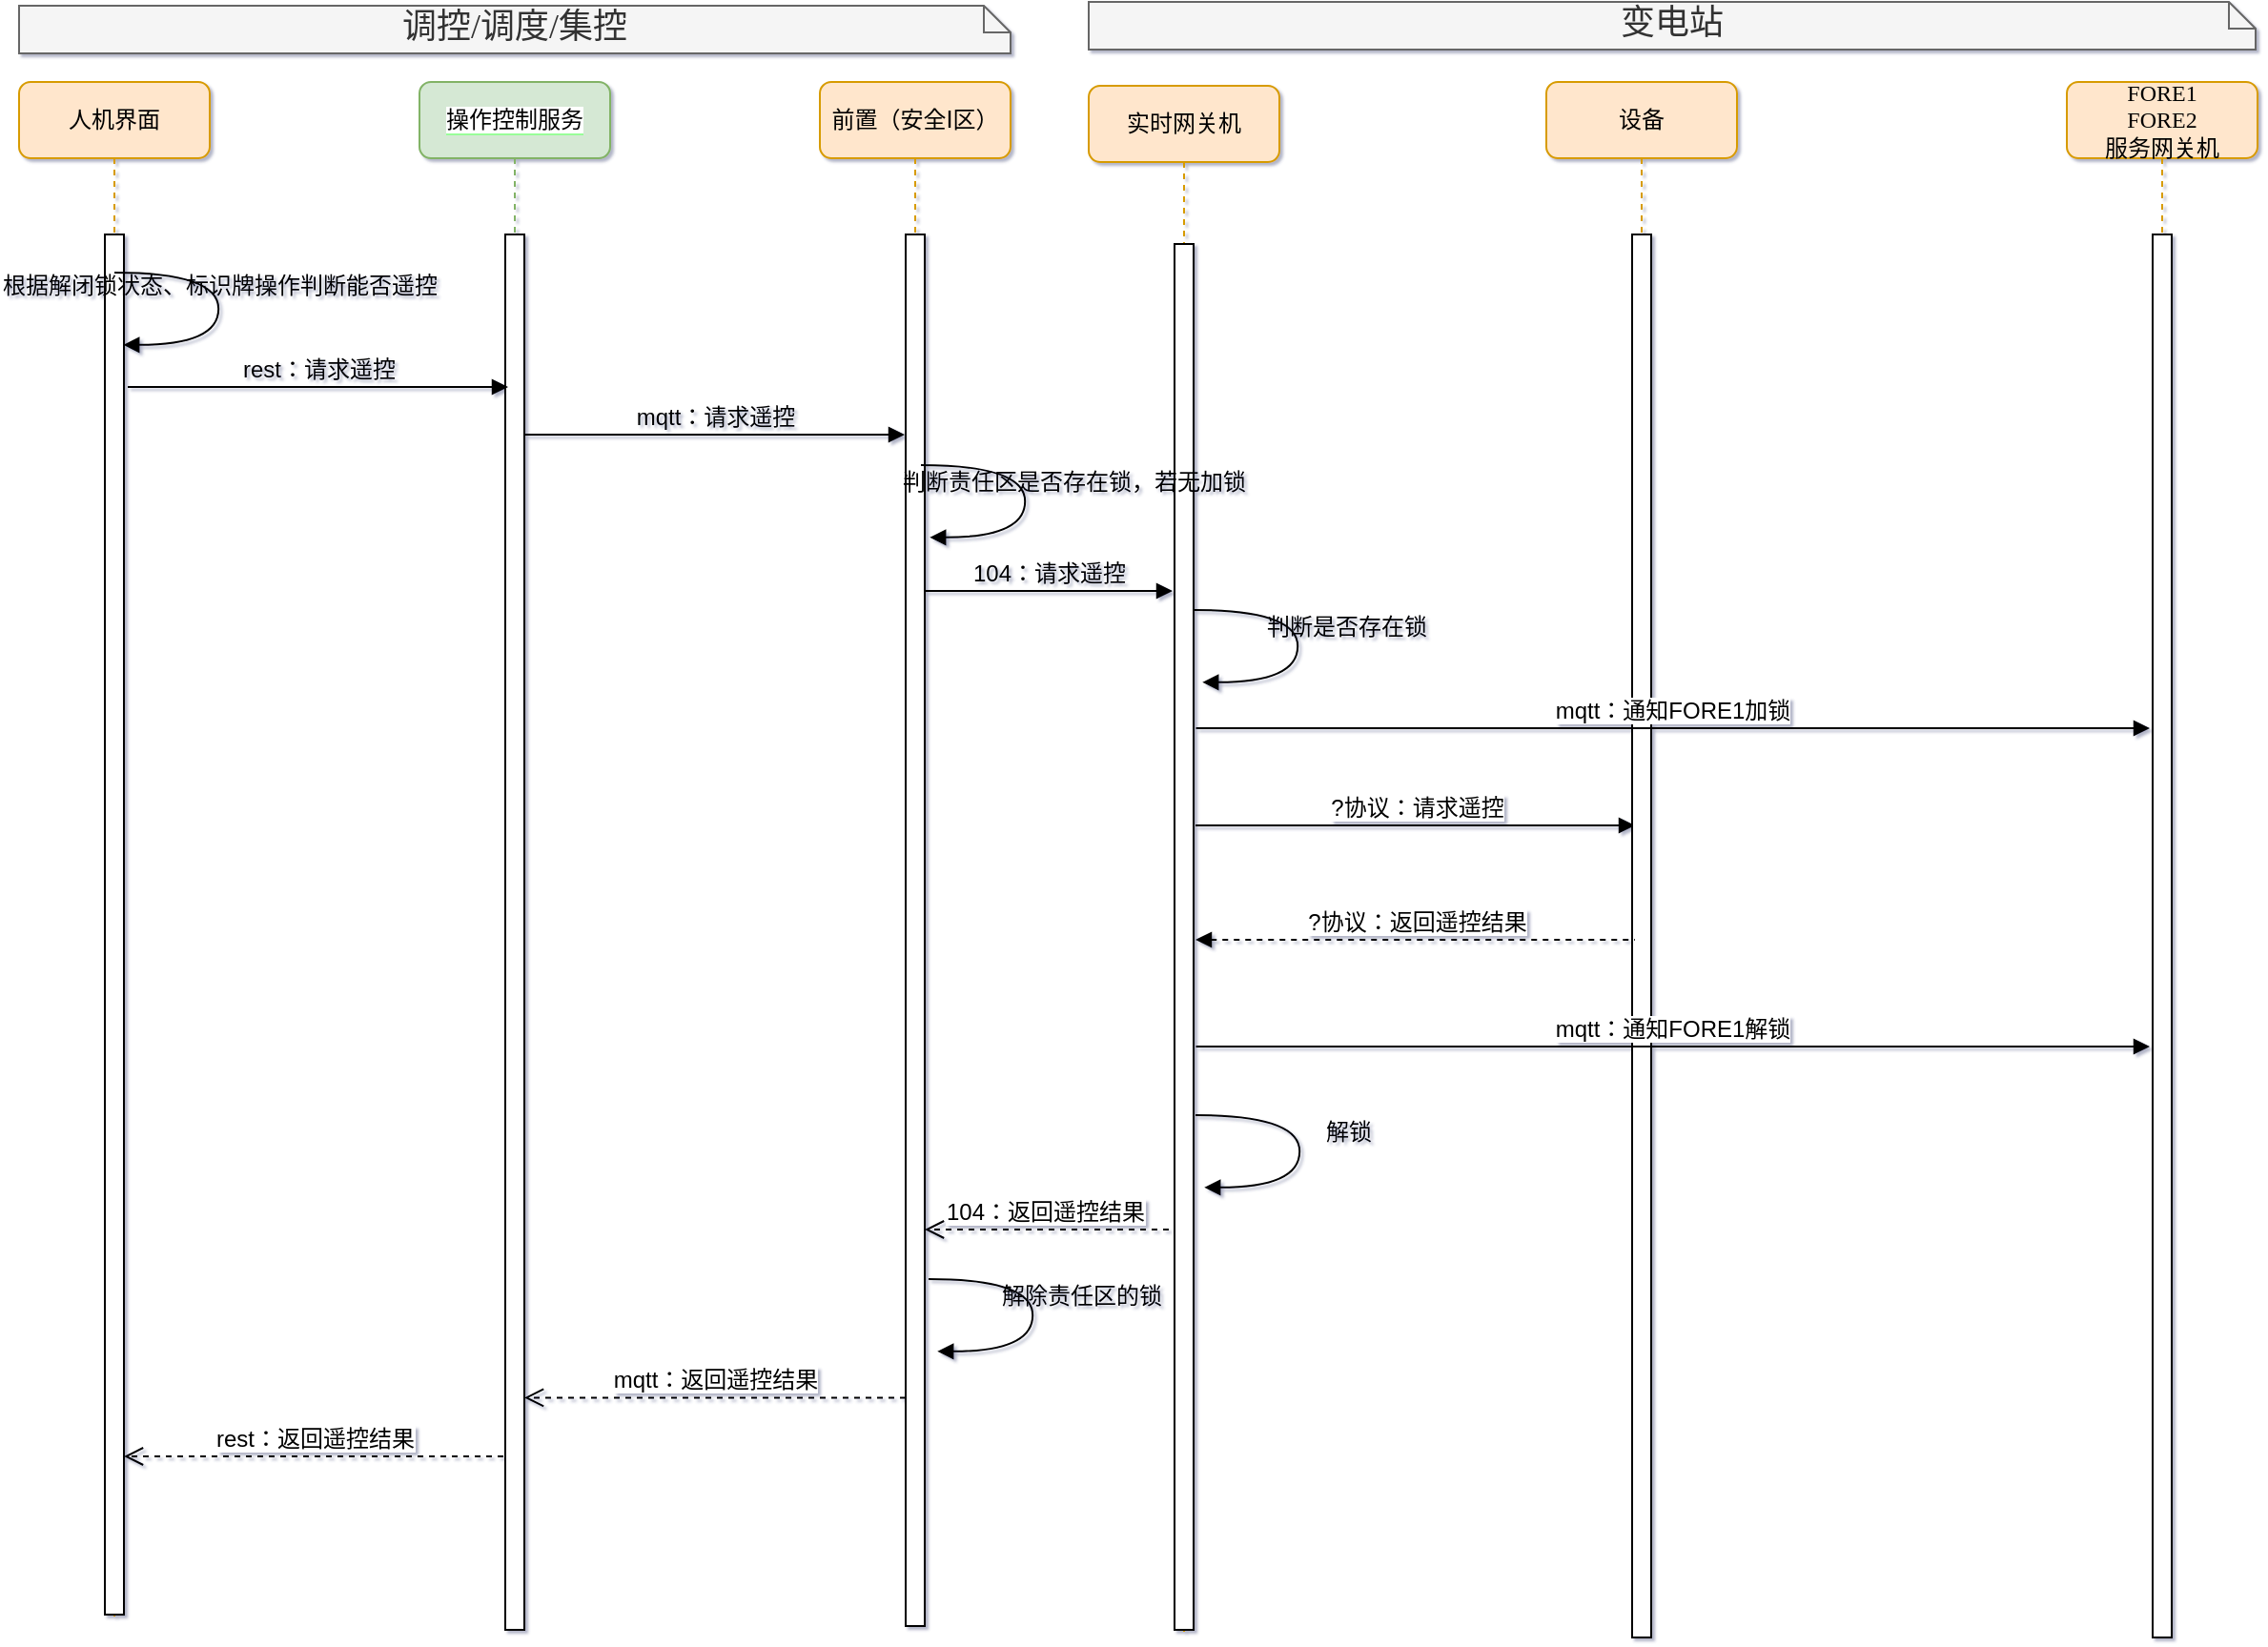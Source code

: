 <mxfile version="14.1.9" type="github" pages="8">
  <diagram id="xpMszpWP5vrc_gCUpFQ1" name="集控站直控">
    <mxGraphModel dx="1562" dy="664" grid="0" gridSize="10" guides="1" tooltips="1" connect="1" arrows="1" fold="1" page="1" pageScale="1" pageWidth="827" pageHeight="1169" background="none" math="0" shadow="1">
      <root>
        <mxCell id="0" />
        <mxCell id="1" parent="0" />
        <mxCell id="OAktlr_rAtMlSzYdnEFI-1" value="&lt;span style=&quot;background-color: rgb(255 , 255 , 255)&quot;&gt;操作控制服务&lt;/span&gt;" style="shape=umlLifeline;perimeter=lifelinePerimeter;whiteSpace=wrap;html=1;container=1;collapsible=0;recursiveResize=0;outlineConnect=0;rounded=1;shadow=0;comic=0;labelBackgroundColor=#99FF99;strokeWidth=1;fontFamily=Verdana;fontSize=12;align=center;fillColor=#d5e8d4;strokeColor=#82b366;" parent="1" vertex="1">
          <mxGeometry x="750" y="60" width="100" height="812" as="geometry" />
        </mxCell>
        <mxCell id="OAktlr_rAtMlSzYdnEFI-2" value="" style="html=1;points=[];perimeter=orthogonalPerimeter;rounded=0;shadow=0;comic=0;labelBackgroundColor=none;strokeWidth=1;fontFamily=Helvetica;fontSize=12;align=center;" parent="OAktlr_rAtMlSzYdnEFI-1" vertex="1">
          <mxGeometry x="45" y="80" width="10" height="732" as="geometry" />
        </mxCell>
        <mxCell id="OAktlr_rAtMlSzYdnEFI-24" value="mqtt：返回遥控结果" style="html=1;verticalAlign=bottom;endArrow=open;dashed=1;endSize=8;fontFamily=Helvetica;entryX=1;entryY=0.81;entryDx=0;entryDy=0;entryPerimeter=0;fontSize=12;" parent="OAktlr_rAtMlSzYdnEFI-1" edge="1">
          <mxGeometry relative="1" as="geometry">
            <mxPoint x="255" y="690.2" as="sourcePoint" />
            <mxPoint x="55" y="690.2" as="targetPoint" />
          </mxGeometry>
        </mxCell>
        <mxCell id="OAktlr_rAtMlSzYdnEFI-3" value="前置（安全Ⅰ区）" style="shape=umlLifeline;perimeter=lifelinePerimeter;whiteSpace=wrap;html=1;container=1;collapsible=0;recursiveResize=0;outlineConnect=0;rounded=1;shadow=0;comic=0;labelBackgroundColor=none;strokeWidth=1;fontFamily=Verdana;fontSize=12;align=center;fillColor=#ffe6cc;strokeColor=#d79b00;" parent="1" vertex="1">
          <mxGeometry x="960" y="60" width="100" height="810" as="geometry" />
        </mxCell>
        <mxCell id="OAktlr_rAtMlSzYdnEFI-4" value="" style="html=1;points=[];perimeter=orthogonalPerimeter;rounded=0;shadow=0;comic=0;labelBackgroundColor=none;strokeWidth=1;fontFamily=Helvetica;fontSize=12;align=center;" parent="OAktlr_rAtMlSzYdnEFI-3" vertex="1">
          <mxGeometry x="45" y="80" width="10" height="730" as="geometry" />
        </mxCell>
        <mxCell id="OAktlr_rAtMlSzYdnEFI-10" value="人机界面" style="shape=umlLifeline;perimeter=lifelinePerimeter;whiteSpace=wrap;html=1;container=1;collapsible=0;recursiveResize=0;outlineConnect=0;rounded=1;shadow=0;comic=0;labelBackgroundColor=none;strokeWidth=1;fontFamily=Verdana;fontSize=12;align=center;fillColor=#ffe6cc;strokeColor=#d79b00;" parent="1" vertex="1">
          <mxGeometry x="540" y="60" width="100" height="807" as="geometry" />
        </mxCell>
        <mxCell id="OAktlr_rAtMlSzYdnEFI-11" value="" style="html=1;points=[];perimeter=orthogonalPerimeter;rounded=0;shadow=0;comic=0;labelBackgroundColor=none;strokeWidth=1;fontFamily=Helvetica;fontSize=12;align=center;" parent="OAktlr_rAtMlSzYdnEFI-10" vertex="1">
          <mxGeometry x="45" y="80" width="10" height="724" as="geometry" />
        </mxCell>
        <mxCell id="OAktlr_rAtMlSzYdnEFI-13" value="104：请求遥控" style="html=1;verticalAlign=bottom;endArrow=block;labelBackgroundColor=none;fontFamily=Helvetica;fontSize=12;edgeStyle=elbowEdgeStyle;elbow=vertical;" parent="1" edge="1">
          <mxGeometry relative="1" as="geometry">
            <mxPoint x="1015" y="327" as="sourcePoint" />
            <Array as="points">
              <mxPoint x="1020" y="327" />
            </Array>
            <mxPoint x="1145" y="327" as="targetPoint" />
          </mxGeometry>
        </mxCell>
        <mxCell id="OAktlr_rAtMlSzYdnEFI-14" value="rest：请求遥控" style="html=1;verticalAlign=bottom;endArrow=block;labelBackgroundColor=none;fontFamily=Helvetica;fontSize=12;edgeStyle=elbowEdgeStyle;elbow=vertical;" parent="1" edge="1">
          <mxGeometry relative="1" as="geometry">
            <mxPoint x="597" y="220" as="sourcePoint" />
            <mxPoint x="796.5" y="220" as="targetPoint" />
          </mxGeometry>
        </mxCell>
        <mxCell id="OAktlr_rAtMlSzYdnEFI-15" value="&lt;div style=&quot;text-align: justify&quot;&gt;&lt;span&gt;&lt;font style=&quot;font-size: 18px&quot;&gt;调控/调度/集控&lt;/font&gt;&lt;/span&gt;&lt;/div&gt;" style="shape=note;whiteSpace=wrap;html=1;size=14;verticalAlign=top;align=center;spacingTop=-6;rounded=0;shadow=0;comic=0;labelBackgroundColor=none;strokeWidth=1;fontFamily=Verdana;fontSize=12;fillColor=#f5f5f5;strokeColor=#666666;fontColor=#333333;" parent="1" vertex="1">
          <mxGeometry x="540" y="20" width="520" height="25" as="geometry" />
        </mxCell>
        <mxCell id="OAktlr_rAtMlSzYdnEFI-25" value="rest：返回遥控结果" style="html=1;verticalAlign=bottom;endArrow=open;dashed=1;endSize=8;fontFamily=Helvetica;entryX=1.1;entryY=0.98;entryDx=0;entryDy=0;entryPerimeter=0;fontSize=12;" parent="1" edge="1">
          <mxGeometry relative="1" as="geometry">
            <mxPoint x="794" y="781" as="sourcePoint" />
            <mxPoint x="595" y="781" as="targetPoint" />
          </mxGeometry>
        </mxCell>
        <mxCell id="OAktlr_rAtMlSzYdnEFI-31" value="104：返回遥控结果" style="html=1;verticalAlign=bottom;endArrow=open;dashed=1;endSize=8;fontFamily=Helvetica;entryX=1.2;entryY=0.9;entryDx=0;entryDy=0;entryPerimeter=0;fontSize=12;" parent="1" edge="1">
          <mxGeometry x="0.016" relative="1" as="geometry">
            <mxPoint x="1143" y="662" as="sourcePoint" />
            <mxPoint x="1015" y="662" as="targetPoint" />
            <mxPoint as="offset" />
          </mxGeometry>
        </mxCell>
        <mxCell id="OAktlr_rAtMlSzYdnEFI-34" value="mqtt：请求遥控" style="html=1;verticalAlign=bottom;endArrow=block;labelBackgroundColor=none;fontFamily=Helvetica;fontSize=12;edgeStyle=elbowEdgeStyle;elbow=vertical;" parent="1" edge="1">
          <mxGeometry x="0.003" relative="1" as="geometry">
            <mxPoint x="805" y="245" as="sourcePoint" />
            <mxPoint x="1004.5" y="245" as="targetPoint" />
            <Array as="points">
              <mxPoint x="915" y="245" />
              <mxPoint x="755" y="295" />
              <mxPoint x="745" y="295" />
            </Array>
            <mxPoint as="offset" />
          </mxGeometry>
        </mxCell>
        <mxCell id="OAktlr_rAtMlSzYdnEFI-40" value="根据解闭锁状态、标识牌操作判断能否遥控" style="html=1;verticalAlign=bottom;endArrow=block;labelBackgroundColor=none;fontFamily=Verdana;fontSize=12;elbow=vertical;edgeStyle=orthogonalEdgeStyle;curved=1;entryX=1;entryY=0.286;entryPerimeter=0;exitX=1.038;exitY=0.345;exitPerimeter=0;" parent="1" edge="1">
          <mxGeometry relative="1" as="geometry">
            <mxPoint x="590.0" y="160.0" as="sourcePoint" />
            <mxPoint x="594.62" y="197.92" as="targetPoint" />
            <Array as="points">
              <mxPoint x="644.62" y="159.9" />
              <mxPoint x="644.62" y="197.9" />
            </Array>
          </mxGeometry>
        </mxCell>
        <mxCell id="OAktlr_rAtMlSzYdnEFI-51" value="解除责任区的锁" style="html=1;verticalAlign=bottom;endArrow=block;labelBackgroundColor=none;fontFamily=Verdana;fontSize=12;elbow=vertical;edgeStyle=orthogonalEdgeStyle;curved=1;entryX=1;entryY=0.286;entryPerimeter=0;exitX=1.038;exitY=0.345;exitPerimeter=0;" parent="1" edge="1">
          <mxGeometry x="0.018" y="25" relative="1" as="geometry">
            <mxPoint x="1017" y="688" as="sourcePoint" />
            <mxPoint x="1021.62" y="725.92" as="targetPoint" />
            <Array as="points">
              <mxPoint x="1071.62" y="687.9" />
              <mxPoint x="1071.62" y="725.9" />
            </Array>
            <mxPoint as="offset" />
          </mxGeometry>
        </mxCell>
        <mxCell id="LbSqdh2Q24WJFpLlBxYO-1" value="实时网关机" style="shape=umlLifeline;perimeter=lifelinePerimeter;whiteSpace=wrap;html=1;container=1;collapsible=0;recursiveResize=0;outlineConnect=0;rounded=1;shadow=0;comic=0;labelBackgroundColor=none;strokeWidth=1;fontFamily=Verdana;fontSize=12;align=center;fillColor=#ffe6cc;strokeColor=#d79b00;" vertex="1" parent="1">
          <mxGeometry x="1101" y="62" width="100" height="811" as="geometry" />
        </mxCell>
        <mxCell id="LbSqdh2Q24WJFpLlBxYO-2" value="" style="html=1;points=[];perimeter=orthogonalPerimeter;rounded=0;shadow=0;comic=0;labelBackgroundColor=none;strokeWidth=1;fontFamily=Helvetica;fontSize=12;align=center;" vertex="1" parent="LbSqdh2Q24WJFpLlBxYO-1">
          <mxGeometry x="45" y="83" width="10" height="727" as="geometry" />
        </mxCell>
        <mxCell id="LbSqdh2Q24WJFpLlBxYO-3" value="?协议：请求遥控" style="html=1;verticalAlign=bottom;endArrow=block;fontFamily=Helvetica;fontSize=12;" edge="1" parent="1">
          <mxGeometry width="80" relative="1" as="geometry">
            <mxPoint x="1157" y="450" as="sourcePoint" />
            <mxPoint x="1387.5" y="450" as="targetPoint" />
          </mxGeometry>
        </mxCell>
        <mxCell id="LbSqdh2Q24WJFpLlBxYO-4" value="判断是否存在锁" style="html=1;verticalAlign=bottom;endArrow=block;labelBackgroundColor=none;fontFamily=Verdana;fontSize=12;elbow=vertical;edgeStyle=orthogonalEdgeStyle;curved=1;entryX=1;entryY=0.286;entryPerimeter=0;exitX=1.038;exitY=0.345;exitPerimeter=0;" edge="1" parent="1">
          <mxGeometry x="0.018" y="25" relative="1" as="geometry">
            <mxPoint x="1156" y="337" as="sourcePoint" />
            <mxPoint x="1160.62" y="374.92" as="targetPoint" />
            <Array as="points">
              <mxPoint x="1210.62" y="336.9" />
              <mxPoint x="1210.62" y="374.9" />
            </Array>
            <mxPoint as="offset" />
          </mxGeometry>
        </mxCell>
        <mxCell id="LbSqdh2Q24WJFpLlBxYO-5" value="设备" style="shape=umlLifeline;perimeter=lifelinePerimeter;whiteSpace=wrap;html=1;container=1;collapsible=0;recursiveResize=0;outlineConnect=0;rounded=1;shadow=0;comic=0;labelBackgroundColor=none;strokeWidth=1;fontFamily=Verdana;fontSize=12;align=center;fillColor=#ffe6cc;strokeColor=#d79b00;" vertex="1" parent="1">
          <mxGeometry x="1341" y="60" width="100" height="816" as="geometry" />
        </mxCell>
        <mxCell id="LbSqdh2Q24WJFpLlBxYO-6" value="" style="html=1;points=[];perimeter=orthogonalPerimeter;rounded=0;shadow=0;comic=0;labelBackgroundColor=none;strokeWidth=1;fontFamily=Helvetica;fontSize=12;align=center;" vertex="1" parent="LbSqdh2Q24WJFpLlBxYO-5">
          <mxGeometry x="45" y="80" width="10" height="736" as="geometry" />
        </mxCell>
        <mxCell id="LbSqdh2Q24WJFpLlBxYO-7" value="解锁" style="html=1;verticalAlign=bottom;endArrow=block;labelBackgroundColor=none;fontFamily=Verdana;fontSize=12;elbow=vertical;edgeStyle=orthogonalEdgeStyle;curved=1;entryX=1;entryY=0.286;entryPerimeter=0;exitX=1.038;exitY=0.345;exitPerimeter=0;" edge="1" parent="1">
          <mxGeometry x="0.018" y="25" relative="1" as="geometry">
            <mxPoint x="1157" y="602" as="sourcePoint" />
            <mxPoint x="1161.62" y="639.92" as="targetPoint" />
            <Array as="points">
              <mxPoint x="1211.62" y="601.9" />
              <mxPoint x="1211.62" y="639.9" />
            </Array>
            <mxPoint as="offset" />
          </mxGeometry>
        </mxCell>
        <mxCell id="LbSqdh2Q24WJFpLlBxYO-8" value="?协议：返回遥控结果" style="html=1;verticalAlign=bottom;endArrow=none;fontFamily=Helvetica;fontSize=12;dashed=1;startArrow=block;startFill=1;endFill=0;" edge="1" parent="1">
          <mxGeometry width="80" relative="1" as="geometry">
            <mxPoint x="1157" y="510" as="sourcePoint" />
            <mxPoint x="1387.5" y="510" as="targetPoint" />
          </mxGeometry>
        </mxCell>
        <mxCell id="LbSqdh2Q24WJFpLlBxYO-10" value="mqtt：通知FORE1解锁" style="html=1;verticalAlign=bottom;endArrow=block;fontFamily=Helvetica;fontSize=12;" edge="1" parent="1">
          <mxGeometry width="80" relative="1" as="geometry">
            <mxPoint x="1157.25" y="566" as="sourcePoint" />
            <mxPoint x="1657.5" y="566" as="targetPoint" />
          </mxGeometry>
        </mxCell>
        <mxCell id="ISzSaYAcbgQSI4KuZ1ga-1" value="&lt;div&gt;FORE1&lt;/div&gt;&lt;div&gt;FORE2&lt;/div&gt;&lt;div&gt;服务网关机&lt;/div&gt;" style="shape=umlLifeline;perimeter=lifelinePerimeter;whiteSpace=wrap;html=1;container=1;collapsible=0;recursiveResize=0;outlineConnect=0;rounded=1;shadow=0;comic=0;labelBackgroundColor=none;strokeWidth=1;fontFamily=Verdana;fontSize=12;align=center;fillColor=#ffe6cc;strokeColor=#d79b00;" vertex="1" parent="1">
          <mxGeometry x="1614" y="60" width="100" height="816" as="geometry" />
        </mxCell>
        <mxCell id="ISzSaYAcbgQSI4KuZ1ga-2" value="" style="html=1;points=[];perimeter=orthogonalPerimeter;rounded=0;shadow=0;comic=0;labelBackgroundColor=none;strokeWidth=1;fontFamily=Helvetica;fontSize=12;align=center;" vertex="1" parent="ISzSaYAcbgQSI4KuZ1ga-1">
          <mxGeometry x="45" y="80" width="10" height="736" as="geometry" />
        </mxCell>
        <mxCell id="tYU4CJyS0lu0Jfi3BvtX-1" value="&lt;font style=&quot;font-size: 18px&quot;&gt;变电站&lt;/font&gt;" style="shape=note;whiteSpace=wrap;html=1;size=14;verticalAlign=top;align=center;spacingTop=-6;rounded=0;shadow=0;comic=0;labelBackgroundColor=none;strokeWidth=1;fontFamily=Verdana;fontSize=12;fillColor=#f5f5f5;strokeColor=#666666;fontColor=#333333;" vertex="1" parent="1">
          <mxGeometry x="1101" y="18" width="612" height="25" as="geometry" />
        </mxCell>
        <mxCell id="tYU4CJyS0lu0Jfi3BvtX-3" value="mqtt：通知FORE1加锁" style="html=1;verticalAlign=bottom;endArrow=block;fontFamily=Helvetica;fontSize=12;" edge="1" parent="1">
          <mxGeometry width="80" relative="1" as="geometry">
            <mxPoint x="1157.25" y="399" as="sourcePoint" />
            <mxPoint x="1657.5" y="399" as="targetPoint" />
          </mxGeometry>
        </mxCell>
        <mxCell id="OAktlr_rAtMlSzYdnEFI-41" value="判断责任区是否存在锁，若无加锁" style="html=1;verticalAlign=bottom;endArrow=block;labelBackgroundColor=none;fontFamily=Verdana;fontSize=12;elbow=vertical;edgeStyle=orthogonalEdgeStyle;curved=1;entryX=1;entryY=0.286;entryPerimeter=0;exitX=1.038;exitY=0.345;exitPerimeter=0;" parent="1" edge="1">
          <mxGeometry x="0.018" y="25" relative="1" as="geometry">
            <mxPoint x="1013" y="261.0" as="sourcePoint" />
            <mxPoint x="1017.62" y="298.92" as="targetPoint" />
            <Array as="points">
              <mxPoint x="1067.62" y="260.9" />
              <mxPoint x="1067.62" y="298.9" />
            </Array>
            <mxPoint as="offset" />
          </mxGeometry>
        </mxCell>
      </root>
    </mxGraphModel>
  </diagram>
  <diagram id="a6BCL58FIUwq8ESVcJmH" name="集控站遥控选择">
    <mxGraphModel dx="1874" dy="797" grid="0" gridSize="10" guides="1" tooltips="1" connect="1" arrows="1" fold="1" page="1" pageScale="1" pageWidth="827" pageHeight="1169" math="0" shadow="1">
      <root>
        <mxCell id="TsInHWMdMIwJDS8TREMW-0" />
        <mxCell id="TsInHWMdMIwJDS8TREMW-1" parent="TsInHWMdMIwJDS8TREMW-0" />
        <mxCell id="5RTT0yzJ6uIvpem1gimg-0" value="&lt;span style=&quot;background-color: rgb(255 , 255 , 255)&quot;&gt;操作控制服务&lt;/span&gt;" style="shape=umlLifeline;perimeter=lifelinePerimeter;whiteSpace=wrap;html=1;container=1;collapsible=0;recursiveResize=0;outlineConnect=0;rounded=1;shadow=0;comic=0;labelBackgroundColor=#99FF99;strokeWidth=1;fontFamily=Verdana;fontSize=12;align=center;fillColor=#d5e8d4;strokeColor=#82b366;" parent="TsInHWMdMIwJDS8TREMW-1" vertex="1">
          <mxGeometry x="750" y="60" width="100" height="812" as="geometry" />
        </mxCell>
        <mxCell id="5RTT0yzJ6uIvpem1gimg-1" value="" style="html=1;points=[];perimeter=orthogonalPerimeter;rounded=0;shadow=0;comic=0;labelBackgroundColor=none;strokeWidth=1;fontFamily=Helvetica;fontSize=12;align=center;" parent="5RTT0yzJ6uIvpem1gimg-0" vertex="1">
          <mxGeometry x="45" y="80" width="10" height="732" as="geometry" />
        </mxCell>
        <mxCell id="5RTT0yzJ6uIvpem1gimg-3" value="FORE1" style="shape=umlLifeline;perimeter=lifelinePerimeter;whiteSpace=wrap;html=1;container=1;collapsible=0;recursiveResize=0;outlineConnect=0;rounded=1;shadow=0;comic=0;labelBackgroundColor=none;strokeWidth=1;fontFamily=Verdana;fontSize=12;align=center;fillColor=#ffe6cc;strokeColor=#d79b00;" parent="TsInHWMdMIwJDS8TREMW-1" vertex="1">
          <mxGeometry x="960" y="60" width="100" height="810" as="geometry" />
        </mxCell>
        <mxCell id="5RTT0yzJ6uIvpem1gimg-4" value="" style="html=1;points=[];perimeter=orthogonalPerimeter;rounded=0;shadow=0;comic=0;labelBackgroundColor=none;strokeWidth=1;fontFamily=Helvetica;fontSize=12;align=center;" parent="5RTT0yzJ6uIvpem1gimg-3" vertex="1">
          <mxGeometry x="45" y="80" width="10" height="730" as="geometry" />
        </mxCell>
        <mxCell id="5RTT0yzJ6uIvpem1gimg-9" value="人机界面" style="shape=umlLifeline;perimeter=lifelinePerimeter;whiteSpace=wrap;html=1;container=1;collapsible=0;recursiveResize=0;outlineConnect=0;rounded=1;shadow=0;comic=0;labelBackgroundColor=none;strokeWidth=1;fontFamily=Verdana;fontSize=12;align=center;fillColor=#ffe6cc;strokeColor=#d79b00;" parent="TsInHWMdMIwJDS8TREMW-1" vertex="1">
          <mxGeometry x="540" y="60" width="100" height="807" as="geometry" />
        </mxCell>
        <mxCell id="5RTT0yzJ6uIvpem1gimg-10" value="" style="html=1;points=[];perimeter=orthogonalPerimeter;rounded=0;shadow=0;comic=0;labelBackgroundColor=none;strokeWidth=1;fontFamily=Helvetica;fontSize=12;align=center;" parent="5RTT0yzJ6uIvpem1gimg-9" vertex="1">
          <mxGeometry x="45" y="80" width="10" height="724" as="geometry" />
        </mxCell>
        <mxCell id="5RTT0yzJ6uIvpem1gimg-11" value="104：请求遥控选择" style="html=1;verticalAlign=bottom;endArrow=block;labelBackgroundColor=none;fontFamily=Helvetica;fontSize=12;edgeStyle=elbowEdgeStyle;elbow=vertical;" parent="TsInHWMdMIwJDS8TREMW-1" edge="1">
          <mxGeometry relative="1" as="geometry">
            <mxPoint x="1015" y="327" as="sourcePoint" />
            <Array as="points">
              <mxPoint x="1020" y="327" />
            </Array>
            <mxPoint x="1145" y="327" as="targetPoint" />
          </mxGeometry>
        </mxCell>
        <mxCell id="5RTT0yzJ6uIvpem1gimg-12" value="rest：请求遥控选择" style="html=1;verticalAlign=bottom;endArrow=block;labelBackgroundColor=none;fontFamily=Helvetica;fontSize=12;edgeStyle=elbowEdgeStyle;elbow=vertical;" parent="TsInHWMdMIwJDS8TREMW-1" edge="1">
          <mxGeometry relative="1" as="geometry">
            <mxPoint x="597" y="220" as="sourcePoint" />
            <mxPoint x="796.5" y="220" as="targetPoint" />
          </mxGeometry>
        </mxCell>
        <mxCell id="5RTT0yzJ6uIvpem1gimg-13" value="&lt;div style=&quot;text-align: justify&quot;&gt;&lt;span&gt;&lt;font style=&quot;font-size: 18px&quot;&gt;调控/调度/集控&lt;/font&gt;&lt;/span&gt;&lt;/div&gt;" style="shape=note;whiteSpace=wrap;html=1;size=14;verticalAlign=top;align=center;spacingTop=-6;rounded=0;shadow=0;comic=0;labelBackgroundColor=none;strokeWidth=1;fontFamily=Verdana;fontSize=12;fillColor=#f5f5f5;strokeColor=#666666;fontColor=#333333;" parent="TsInHWMdMIwJDS8TREMW-1" vertex="1">
          <mxGeometry x="540" y="20" width="520" height="25" as="geometry" />
        </mxCell>
        <mxCell id="5RTT0yzJ6uIvpem1gimg-16" value="rest：返回遥控选择结果" style="html=1;verticalAlign=bottom;endArrow=open;dashed=1;endSize=8;fontFamily=Helvetica;entryX=1.1;entryY=0.98;entryDx=0;entryDy=0;entryPerimeter=0;fontSize=12;" parent="TsInHWMdMIwJDS8TREMW-1" edge="1">
          <mxGeometry relative="1" as="geometry">
            <mxPoint x="796" y="773" as="sourcePoint" />
            <mxPoint x="597" y="773" as="targetPoint" />
          </mxGeometry>
        </mxCell>
        <mxCell id="5RTT0yzJ6uIvpem1gimg-17" value="104：返回遥控选择结果" style="html=1;verticalAlign=bottom;endArrow=open;dashed=1;endSize=8;fontFamily=Helvetica;entryX=1.2;entryY=0.9;entryDx=0;entryDy=0;entryPerimeter=0;fontSize=12;" parent="TsInHWMdMIwJDS8TREMW-1" edge="1">
          <mxGeometry x="0.016" relative="1" as="geometry">
            <mxPoint x="1143" y="652" as="sourcePoint" />
            <mxPoint x="1015" y="652" as="targetPoint" />
            <mxPoint as="offset" />
          </mxGeometry>
        </mxCell>
        <mxCell id="5RTT0yzJ6uIvpem1gimg-19" value="mqtt：请求遥控选择" style="html=1;verticalAlign=bottom;endArrow=block;labelBackgroundColor=none;fontFamily=Helvetica;fontSize=12;edgeStyle=elbowEdgeStyle;elbow=vertical;" parent="TsInHWMdMIwJDS8TREMW-1" edge="1">
          <mxGeometry x="0.003" relative="1" as="geometry">
            <mxPoint x="807" y="243" as="sourcePoint" />
            <mxPoint x="1006.5" y="243" as="targetPoint" />
            <Array as="points">
              <mxPoint x="917" y="243" />
              <mxPoint x="757" y="293" />
              <mxPoint x="747" y="293" />
            </Array>
            <mxPoint as="offset" />
          </mxGeometry>
        </mxCell>
        <mxCell id="5RTT0yzJ6uIvpem1gimg-20" value="根据解闭锁状态、标识牌操作判断能否遥控选择" style="html=1;verticalAlign=bottom;endArrow=block;labelBackgroundColor=none;fontFamily=Verdana;fontSize=12;elbow=vertical;edgeStyle=orthogonalEdgeStyle;curved=1;entryX=1;entryY=0.286;entryPerimeter=0;exitX=1.038;exitY=0.345;exitPerimeter=0;" parent="TsInHWMdMIwJDS8TREMW-1" edge="1">
          <mxGeometry relative="1" as="geometry">
            <mxPoint x="590" y="160.0" as="sourcePoint" />
            <mxPoint x="594.62" y="197.92" as="targetPoint" />
            <Array as="points">
              <mxPoint x="644.62" y="159.9" />
              <mxPoint x="644.62" y="197.9" />
            </Array>
          </mxGeometry>
        </mxCell>
        <mxCell id="5RTT0yzJ6uIvpem1gimg-21" value="判断责任区是否锁" style="html=1;verticalAlign=bottom;endArrow=block;labelBackgroundColor=none;fontFamily=Verdana;fontSize=12;elbow=vertical;edgeStyle=orthogonalEdgeStyle;curved=1;entryX=1;entryY=0.286;entryPerimeter=0;exitX=1.038;exitY=0.345;exitPerimeter=0;" parent="TsInHWMdMIwJDS8TREMW-1" edge="1">
          <mxGeometry x="-0.551" y="-16" relative="1" as="geometry">
            <mxPoint x="1016" y="259.08" as="sourcePoint" />
            <mxPoint x="1020.62" y="297" as="targetPoint" />
            <Array as="points">
              <mxPoint x="1070.62" y="258.98" />
              <mxPoint x="1070.62" y="296.98" />
            </Array>
            <mxPoint as="offset" />
          </mxGeometry>
        </mxCell>
        <mxCell id="5RTT0yzJ6uIvpem1gimg-35" value="选择遥控成功加锁" style="html=1;verticalAlign=bottom;endArrow=block;labelBackgroundColor=none;fontFamily=Verdana;fontSize=12;elbow=vertical;edgeStyle=orthogonalEdgeStyle;curved=1;entryX=1;entryY=0.286;entryPerimeter=0;exitX=1.038;exitY=0.345;exitPerimeter=0;" parent="TsInHWMdMIwJDS8TREMW-1" edge="1">
          <mxGeometry x="0.018" y="25" relative="1" as="geometry">
            <mxPoint x="1016" y="675" as="sourcePoint" />
            <mxPoint x="1020.62" y="712.92" as="targetPoint" />
            <Array as="points">
              <mxPoint x="1070.62" y="674.9" />
              <mxPoint x="1070.62" y="712.9" />
            </Array>
            <mxPoint as="offset" />
          </mxGeometry>
        </mxCell>
        <mxCell id="vYIRrOggsCSMcfdZcEOA-0" value="实时网关机" style="shape=umlLifeline;perimeter=lifelinePerimeter;whiteSpace=wrap;html=1;container=1;collapsible=0;recursiveResize=0;outlineConnect=0;rounded=1;shadow=0;comic=0;labelBackgroundColor=none;strokeWidth=1;fontFamily=Verdana;fontSize=12;align=center;fillColor=#ffe6cc;strokeColor=#d79b00;" vertex="1" parent="TsInHWMdMIwJDS8TREMW-1">
          <mxGeometry x="1101" y="60" width="100" height="811" as="geometry" />
        </mxCell>
        <mxCell id="vYIRrOggsCSMcfdZcEOA-1" value="" style="html=1;points=[];perimeter=orthogonalPerimeter;rounded=0;shadow=0;comic=0;labelBackgroundColor=none;strokeWidth=1;fontFamily=Helvetica;fontSize=12;align=center;" vertex="1" parent="vYIRrOggsCSMcfdZcEOA-0">
          <mxGeometry x="45" y="83" width="10" height="727" as="geometry" />
        </mxCell>
        <mxCell id="vYIRrOggsCSMcfdZcEOA-2" value="&lt;font style=&quot;font-size: 18px&quot;&gt;变电站&lt;/font&gt;" style="shape=note;whiteSpace=wrap;html=1;size=14;verticalAlign=top;align=center;spacingTop=-6;rounded=0;shadow=0;comic=0;labelBackgroundColor=none;strokeWidth=1;fontFamily=Verdana;fontSize=12;fillColor=#f5f5f5;strokeColor=#666666;fontColor=#333333;" vertex="1" parent="TsInHWMdMIwJDS8TREMW-1">
          <mxGeometry x="1101" y="20" width="574" height="25" as="geometry" />
        </mxCell>
        <mxCell id="vYIRrOggsCSMcfdZcEOA-3" value="?协议：请求遥控选择" style="html=1;verticalAlign=bottom;endArrow=block;fontFamily=Helvetica;fontSize=12;" edge="1" parent="TsInHWMdMIwJDS8TREMW-1">
          <mxGeometry width="80" relative="1" as="geometry">
            <mxPoint x="1155" y="452" as="sourcePoint" />
            <mxPoint x="1385.5" y="452" as="targetPoint" />
          </mxGeometry>
        </mxCell>
        <mxCell id="vYIRrOggsCSMcfdZcEOA-4" value="判断是否存在锁" style="html=1;verticalAlign=bottom;endArrow=block;labelBackgroundColor=none;fontFamily=Verdana;fontSize=12;elbow=vertical;edgeStyle=orthogonalEdgeStyle;curved=1;entryX=1;entryY=0.286;entryPerimeter=0;exitX=1.038;exitY=0.345;exitPerimeter=0;" edge="1" parent="TsInHWMdMIwJDS8TREMW-1">
          <mxGeometry x="0.018" y="25" relative="1" as="geometry">
            <mxPoint x="1158" y="334" as="sourcePoint" />
            <mxPoint x="1162.62" y="371.92" as="targetPoint" />
            <Array as="points">
              <mxPoint x="1212.62" y="333.9" />
              <mxPoint x="1212.62" y="371.9" />
            </Array>
            <mxPoint as="offset" />
          </mxGeometry>
        </mxCell>
        <mxCell id="vYIRrOggsCSMcfdZcEOA-5" value="设备" style="shape=umlLifeline;perimeter=lifelinePerimeter;whiteSpace=wrap;html=1;container=1;collapsible=0;recursiveResize=0;outlineConnect=0;rounded=1;shadow=0;comic=0;labelBackgroundColor=none;strokeWidth=1;fontFamily=Verdana;fontSize=12;align=center;fillColor=#ffe6cc;strokeColor=#d79b00;" vertex="1" parent="TsInHWMdMIwJDS8TREMW-1">
          <mxGeometry x="1341" y="58" width="100" height="816" as="geometry" />
        </mxCell>
        <mxCell id="vYIRrOggsCSMcfdZcEOA-6" value="" style="html=1;points=[];perimeter=orthogonalPerimeter;rounded=0;shadow=0;comic=0;labelBackgroundColor=none;strokeWidth=1;fontFamily=Helvetica;fontSize=12;align=center;" vertex="1" parent="vYIRrOggsCSMcfdZcEOA-5">
          <mxGeometry x="45" y="80" width="10" height="736" as="geometry" />
        </mxCell>
        <mxCell id="vYIRrOggsCSMcfdZcEOA-7" value="" style="html=1;verticalAlign=bottom;endArrow=block;labelBackgroundColor=none;fontFamily=Verdana;fontSize=12;elbow=vertical;edgeStyle=orthogonalEdgeStyle;curved=1;entryX=1;entryY=0.286;entryPerimeter=0;exitX=1.038;exitY=0.345;exitPerimeter=0;" edge="1" parent="TsInHWMdMIwJDS8TREMW-1">
          <mxGeometry x="0.018" y="25" relative="1" as="geometry">
            <mxPoint x="1157" y="572" as="sourcePoint" />
            <mxPoint x="1161.62" y="609.92" as="targetPoint" />
            <Array as="points">
              <mxPoint x="1211.62" y="571.9" />
              <mxPoint x="1211.62" y="609.9" />
            </Array>
            <mxPoint as="offset" />
          </mxGeometry>
        </mxCell>
        <mxCell id="vPihLVBm21FbPvzSFdbm-0" value="选择遥控成功加锁" style="edgeLabel;html=1;align=center;verticalAlign=middle;resizable=0;points=[];fontSize=12;" vertex="1" connectable="0" parent="vYIRrOggsCSMcfdZcEOA-7">
          <mxGeometry x="-0.761" y="-1" relative="1" as="geometry">
            <mxPoint x="21" y="8" as="offset" />
          </mxGeometry>
        </mxCell>
        <mxCell id="vYIRrOggsCSMcfdZcEOA-8" value="?协议：返回遥控选择结果" style="html=1;verticalAlign=bottom;endArrow=none;fontFamily=Helvetica;fontSize=12;dashed=1;startArrow=block;startFill=1;endFill=0;" edge="1" parent="TsInHWMdMIwJDS8TREMW-1">
          <mxGeometry width="80" relative="1" as="geometry">
            <mxPoint x="1157" y="497" as="sourcePoint" />
            <mxPoint x="1387.5" y="497" as="targetPoint" />
          </mxGeometry>
        </mxCell>
        <mxCell id="zI3rO747xoXCxmxQDP0M-0" value="FORE1" style="shape=umlLifeline;perimeter=lifelinePerimeter;whiteSpace=wrap;html=1;container=1;collapsible=0;recursiveResize=0;outlineConnect=0;rounded=1;shadow=0;comic=0;labelBackgroundColor=none;strokeWidth=1;fontFamily=Verdana;fontSize=12;align=center;fillColor=#ffe6cc;strokeColor=#d79b00;" vertex="1" parent="TsInHWMdMIwJDS8TREMW-1">
          <mxGeometry x="1572" y="58" width="100" height="816" as="geometry" />
        </mxCell>
        <mxCell id="zI3rO747xoXCxmxQDP0M-1" value="" style="html=1;points=[];perimeter=orthogonalPerimeter;rounded=0;shadow=0;comic=0;labelBackgroundColor=none;strokeWidth=1;fontFamily=Helvetica;fontSize=12;align=center;" vertex="1" parent="zI3rO747xoXCxmxQDP0M-0">
          <mxGeometry x="53" y="80" width="10" height="736" as="geometry" />
        </mxCell>
        <mxCell id="zI3rO747xoXCxmxQDP0M-2" value="mqtt：选择成功通知FORE1加锁" style="html=1;verticalAlign=bottom;endArrow=block;fontFamily=Helvetica;fontSize=12;" edge="1" parent="TsInHWMdMIwJDS8TREMW-1">
          <mxGeometry width="80" relative="1" as="geometry">
            <mxPoint x="1157" y="408" as="sourcePoint" />
            <mxPoint x="1624.5" y="408" as="targetPoint" />
          </mxGeometry>
        </mxCell>
        <mxCell id="5RTT0yzJ6uIvpem1gimg-2" value="mqtt：返回遥控选择结果" style="html=1;verticalAlign=bottom;endArrow=open;dashed=1;endSize=8;fontFamily=Helvetica;entryX=1;entryY=0.81;entryDx=0;entryDy=0;entryPerimeter=0;fontSize=12;" parent="TsInHWMdMIwJDS8TREMW-1" edge="1">
          <mxGeometry relative="1" as="geometry">
            <mxPoint x="1005" y="742" as="sourcePoint" />
            <mxPoint x="805" y="742" as="targetPoint" />
          </mxGeometry>
        </mxCell>
        <mxCell id="rkqGi8DmcarmtSHgErd--0" value="mqtt：选择成功通知FORE1加锁" style="html=1;verticalAlign=bottom;endArrow=block;fontFamily=Helvetica;fontSize=12;" edge="1" parent="TsInHWMdMIwJDS8TREMW-1">
          <mxGeometry width="80" relative="1" as="geometry">
            <mxPoint x="1157" y="542" as="sourcePoint" />
            <mxPoint x="1624.5" y="542" as="targetPoint" />
          </mxGeometry>
        </mxCell>
      </root>
    </mxGraphModel>
  </diagram>
  <diagram id="l696x38a-Nqm5peT2Peu" name="集控站遥控执行">
    <mxGraphModel dx="1874" dy="797" grid="0" gridSize="10" guides="1" tooltips="1" connect="1" arrows="1" fold="1" page="1" pageScale="1" pageWidth="827" pageHeight="1169" math="0" shadow="1">
      <root>
        <mxCell id="x2HWCKkkfEyqD4hLZzFE-0" />
        <mxCell id="x2HWCKkkfEyqD4hLZzFE-1" parent="x2HWCKkkfEyqD4hLZzFE-0" />
        <mxCell id="jX1l36r8yX6FcAj8dOug-0" value="&lt;span style=&quot;background-color: rgb(255 , 255 , 255)&quot;&gt;操作控制服务&lt;/span&gt;" style="shape=umlLifeline;perimeter=lifelinePerimeter;whiteSpace=wrap;html=1;container=1;collapsible=0;recursiveResize=0;outlineConnect=0;rounded=1;shadow=0;comic=0;labelBackgroundColor=#99FF99;strokeWidth=1;fontFamily=Verdana;fontSize=12;align=center;fillColor=#d5e8d4;strokeColor=#82b366;" parent="x2HWCKkkfEyqD4hLZzFE-1" vertex="1">
          <mxGeometry x="563" y="168" width="100" height="812" as="geometry" />
        </mxCell>
        <mxCell id="jX1l36r8yX6FcAj8dOug-1" value="" style="html=1;points=[];perimeter=orthogonalPerimeter;rounded=0;shadow=0;comic=0;labelBackgroundColor=none;strokeWidth=1;fontFamily=Helvetica;fontSize=12;align=center;" parent="jX1l36r8yX6FcAj8dOug-0" vertex="1">
          <mxGeometry x="45" y="80" width="10" height="732" as="geometry" />
        </mxCell>
        <mxCell id="jX1l36r8yX6FcAj8dOug-2" value="mqtt：返回遥控执行结果" style="html=1;verticalAlign=bottom;endArrow=open;dashed=1;endSize=8;fontFamily=Helvetica;entryX=1;entryY=0.81;entryDx=0;entryDy=0;entryPerimeter=0;fontSize=12;" parent="jX1l36r8yX6FcAj8dOug-0" edge="1">
          <mxGeometry relative="1" as="geometry">
            <mxPoint x="255" y="679" as="sourcePoint" />
            <mxPoint x="55" y="679" as="targetPoint" />
          </mxGeometry>
        </mxCell>
        <mxCell id="jX1l36r8yX6FcAj8dOug-3" value="前置（安全Ⅰ区）" style="shape=umlLifeline;perimeter=lifelinePerimeter;whiteSpace=wrap;html=1;container=1;collapsible=0;recursiveResize=0;outlineConnect=0;rounded=1;shadow=0;comic=0;labelBackgroundColor=none;strokeWidth=1;fontFamily=Verdana;fontSize=12;align=center;fillColor=#ffe6cc;strokeColor=#d79b00;" parent="x2HWCKkkfEyqD4hLZzFE-1" vertex="1">
          <mxGeometry x="773" y="168" width="100" height="810" as="geometry" />
        </mxCell>
        <mxCell id="jX1l36r8yX6FcAj8dOug-4" value="" style="html=1;points=[];perimeter=orthogonalPerimeter;rounded=0;shadow=0;comic=0;labelBackgroundColor=none;strokeWidth=1;fontFamily=Helvetica;fontSize=12;align=center;" parent="jX1l36r8yX6FcAj8dOug-3" vertex="1">
          <mxGeometry x="45" y="80" width="10" height="730" as="geometry" />
        </mxCell>
        <mxCell id="jX1l36r8yX6FcAj8dOug-5" value="实时网关机" style="shape=umlLifeline;perimeter=lifelinePerimeter;whiteSpace=wrap;html=1;container=1;collapsible=0;recursiveResize=0;outlineConnect=0;rounded=1;shadow=0;comic=0;labelBackgroundColor=none;strokeWidth=1;fontFamily=Verdana;fontSize=12;align=center;fillColor=#ffe6cc;strokeColor=#d79b00;" parent="x2HWCKkkfEyqD4hLZzFE-1" vertex="1">
          <mxGeometry x="913" y="168" width="100" height="811" as="geometry" />
        </mxCell>
        <mxCell id="jX1l36r8yX6FcAj8dOug-6" value="" style="html=1;points=[];perimeter=orthogonalPerimeter;rounded=0;shadow=0;comic=0;labelBackgroundColor=none;strokeWidth=1;fontFamily=Helvetica;fontSize=12;align=center;" parent="jX1l36r8yX6FcAj8dOug-5" vertex="1">
          <mxGeometry x="45" y="83" width="10" height="727" as="geometry" />
        </mxCell>
        <mxCell id="jX1l36r8yX6FcAj8dOug-9" value="人机界面" style="shape=umlLifeline;perimeter=lifelinePerimeter;whiteSpace=wrap;html=1;container=1;collapsible=0;recursiveResize=0;outlineConnect=0;rounded=1;shadow=0;comic=0;labelBackgroundColor=none;strokeWidth=1;fontFamily=Verdana;fontSize=12;align=center;fillColor=#ffe6cc;strokeColor=#d79b00;" parent="x2HWCKkkfEyqD4hLZzFE-1" vertex="1">
          <mxGeometry x="353" y="168" width="100" height="807" as="geometry" />
        </mxCell>
        <mxCell id="jX1l36r8yX6FcAj8dOug-10" value="" style="html=1;points=[];perimeter=orthogonalPerimeter;rounded=0;shadow=0;comic=0;labelBackgroundColor=none;strokeWidth=1;fontFamily=Helvetica;fontSize=12;align=center;" parent="jX1l36r8yX6FcAj8dOug-9" vertex="1">
          <mxGeometry x="45" y="80" width="10" height="724" as="geometry" />
        </mxCell>
        <mxCell id="jX1l36r8yX6FcAj8dOug-11" value="104：请求遥控执行" style="html=1;verticalAlign=bottom;endArrow=block;labelBackgroundColor=none;fontFamily=Helvetica;fontSize=12;edgeStyle=elbowEdgeStyle;elbow=vertical;" parent="x2HWCKkkfEyqD4hLZzFE-1" edge="1">
          <mxGeometry relative="1" as="geometry">
            <mxPoint x="828" y="403" as="sourcePoint" />
            <Array as="points">
              <mxPoint x="833" y="403" />
            </Array>
            <mxPoint x="958" y="403" as="targetPoint" />
          </mxGeometry>
        </mxCell>
        <mxCell id="jX1l36r8yX6FcAj8dOug-12" value="rest：请求遥控执行" style="html=1;verticalAlign=bottom;endArrow=block;labelBackgroundColor=none;fontFamily=Helvetica;fontSize=12;edgeStyle=elbowEdgeStyle;elbow=vertical;" parent="x2HWCKkkfEyqD4hLZzFE-1" edge="1">
          <mxGeometry relative="1" as="geometry">
            <mxPoint x="410" y="328" as="sourcePoint" />
            <mxPoint x="609.5" y="328" as="targetPoint" />
          </mxGeometry>
        </mxCell>
        <mxCell id="jX1l36r8yX6FcAj8dOug-13" value="&lt;div style=&quot;text-align: justify&quot;&gt;&lt;span&gt;&lt;font style=&quot;font-size: 18px&quot;&gt;调控/调度/集控&lt;/font&gt;&lt;/span&gt;&lt;/div&gt;" style="shape=note;whiteSpace=wrap;html=1;size=14;verticalAlign=top;align=center;spacingTop=-6;rounded=0;shadow=0;comic=0;labelBackgroundColor=none;strokeWidth=1;fontFamily=Verdana;fontSize=12;fillColor=#f5f5f5;strokeColor=#666666;fontColor=#333333;" parent="x2HWCKkkfEyqD4hLZzFE-1" vertex="1">
          <mxGeometry x="353" y="128" width="520" height="25" as="geometry" />
        </mxCell>
        <mxCell id="jX1l36r8yX6FcAj8dOug-14" value="&lt;font style=&quot;font-size: 18px&quot;&gt;变电站&lt;/font&gt;" style="shape=note;whiteSpace=wrap;html=1;size=14;verticalAlign=top;align=center;spacingTop=-6;rounded=0;shadow=0;comic=0;labelBackgroundColor=none;strokeWidth=1;fontFamily=Verdana;fontSize=12;fillColor=#f5f5f5;strokeColor=#666666;fontColor=#333333;" parent="x2HWCKkkfEyqD4hLZzFE-1" vertex="1">
          <mxGeometry x="913" y="128" width="604" height="25" as="geometry" />
        </mxCell>
        <mxCell id="jX1l36r8yX6FcAj8dOug-15" value="?协议：请求遥控执行" style="html=1;verticalAlign=bottom;endArrow=block;fontFamily=Helvetica;fontSize=12;" parent="x2HWCKkkfEyqD4hLZzFE-1" edge="1">
          <mxGeometry width="80" relative="1" as="geometry">
            <mxPoint x="969" y="502" as="sourcePoint" />
            <mxPoint x="1199.5" y="502" as="targetPoint" />
          </mxGeometry>
        </mxCell>
        <mxCell id="jX1l36r8yX6FcAj8dOug-16" value="rest：返回遥控执行结果" style="html=1;verticalAlign=bottom;endArrow=open;dashed=1;endSize=8;fontFamily=Helvetica;entryX=1.1;entryY=0.98;entryDx=0;entryDy=0;entryPerimeter=0;fontSize=12;" parent="x2HWCKkkfEyqD4hLZzFE-1" edge="1">
          <mxGeometry relative="1" as="geometry">
            <mxPoint x="607" y="889" as="sourcePoint" />
            <mxPoint x="408" y="889" as="targetPoint" />
          </mxGeometry>
        </mxCell>
        <mxCell id="jX1l36r8yX6FcAj8dOug-17" value="104：返回遥控执行结果" style="html=1;verticalAlign=bottom;endArrow=open;dashed=1;endSize=8;fontFamily=Helvetica;entryX=1.2;entryY=0.9;entryDx=0;entryDy=0;entryPerimeter=0;fontSize=12;" parent="x2HWCKkkfEyqD4hLZzFE-1" edge="1">
          <mxGeometry x="0.016" relative="1" as="geometry">
            <mxPoint x="956" y="760" as="sourcePoint" />
            <mxPoint x="828" y="760" as="targetPoint" />
            <mxPoint as="offset" />
          </mxGeometry>
        </mxCell>
        <mxCell id="jX1l36r8yX6FcAj8dOug-19" value="mqtt：请求遥控执行" style="html=1;verticalAlign=bottom;endArrow=block;labelBackgroundColor=none;fontFamily=Helvetica;fontSize=12;edgeStyle=elbowEdgeStyle;elbow=vertical;" parent="x2HWCKkkfEyqD4hLZzFE-1" edge="1">
          <mxGeometry x="0.003" relative="1" as="geometry">
            <mxPoint x="618" y="350" as="sourcePoint" />
            <mxPoint x="817.5" y="350" as="targetPoint" />
            <Array as="points">
              <mxPoint x="728" y="350" />
              <mxPoint x="568" y="400" />
              <mxPoint x="558" y="400" />
            </Array>
            <mxPoint as="offset" />
          </mxGeometry>
        </mxCell>
        <mxCell id="jX1l36r8yX6FcAj8dOug-20" value="判断选择遥控是否成功" style="html=1;verticalAlign=bottom;endArrow=block;labelBackgroundColor=none;fontFamily=Verdana;fontSize=12;elbow=vertical;edgeStyle=orthogonalEdgeStyle;curved=1;entryX=1;entryY=0.286;entryPerimeter=0;exitX=1.038;exitY=0.345;exitPerimeter=0;" parent="x2HWCKkkfEyqD4hLZzFE-1" edge="1">
          <mxGeometry relative="1" as="geometry">
            <mxPoint x="403" y="268.0" as="sourcePoint" />
            <mxPoint x="407.62" y="305.92" as="targetPoint" />
            <Array as="points">
              <mxPoint x="457.62" y="267.9" />
              <mxPoint x="457.62" y="305.9" />
            </Array>
          </mxGeometry>
        </mxCell>
        <mxCell id="jX1l36r8yX6FcAj8dOug-25" value="判断所遥控的站是否允许执行遥控" style="html=1;verticalAlign=bottom;endArrow=block;labelBackgroundColor=none;fontFamily=Verdana;fontSize=12;elbow=vertical;edgeStyle=orthogonalEdgeStyle;curved=1;entryX=1;entryY=0.286;entryPerimeter=0;exitX=1.038;exitY=0.345;exitPerimeter=0;" parent="x2HWCKkkfEyqD4hLZzFE-1" edge="1">
          <mxGeometry x="0.018" y="25" relative="1" as="geometry">
            <mxPoint x="970" y="442" as="sourcePoint" />
            <mxPoint x="974.62" y="479.92" as="targetPoint" />
            <Array as="points">
              <mxPoint x="1024.62" y="441.9" />
              <mxPoint x="1024.62" y="479.9" />
            </Array>
            <mxPoint as="offset" />
          </mxGeometry>
        </mxCell>
        <mxCell id="jX1l36r8yX6FcAj8dOug-27" value="设备" style="shape=umlLifeline;perimeter=lifelinePerimeter;whiteSpace=wrap;html=1;container=1;collapsible=0;recursiveResize=0;outlineConnect=0;rounded=1;shadow=0;comic=0;labelBackgroundColor=none;strokeWidth=1;fontFamily=Verdana;fontSize=12;align=center;fillColor=#ffe6cc;strokeColor=#d79b00;" parent="x2HWCKkkfEyqD4hLZzFE-1" vertex="1">
          <mxGeometry x="1153" y="166" width="100" height="816" as="geometry" />
        </mxCell>
        <mxCell id="jX1l36r8yX6FcAj8dOug-28" value="" style="html=1;points=[];perimeter=orthogonalPerimeter;rounded=0;shadow=0;comic=0;labelBackgroundColor=none;strokeWidth=1;fontFamily=Helvetica;fontSize=12;align=center;" parent="jX1l36r8yX6FcAj8dOug-27" vertex="1">
          <mxGeometry x="45" y="80" width="10" height="736" as="geometry" />
        </mxCell>
        <mxCell id="jX1l36r8yX6FcAj8dOug-31" value="解除责任区的锁" style="html=1;verticalAlign=bottom;endArrow=block;labelBackgroundColor=none;fontFamily=Verdana;fontSize=12;elbow=vertical;edgeStyle=orthogonalEdgeStyle;curved=1;entryX=1;entryY=0.286;entryPerimeter=0;exitX=1.038;exitY=0.345;exitPerimeter=0;" parent="x2HWCKkkfEyqD4hLZzFE-1" edge="1">
          <mxGeometry x="0.018" y="25" relative="1" as="geometry">
            <mxPoint x="827" y="785" as="sourcePoint" />
            <mxPoint x="831.62" y="822.92" as="targetPoint" />
            <Array as="points">
              <mxPoint x="881.62" y="784.9" />
              <mxPoint x="881.62" y="822.9" />
            </Array>
            <mxPoint as="offset" />
          </mxGeometry>
        </mxCell>
        <mxCell id="jX1l36r8yX6FcAj8dOug-32" value="解除所遥控站的锁" style="html=1;verticalAlign=bottom;endArrow=block;labelBackgroundColor=none;fontFamily=Verdana;fontSize=12;elbow=vertical;edgeStyle=orthogonalEdgeStyle;curved=1;entryX=1;entryY=0.286;entryPerimeter=0;exitX=1.038;exitY=0.345;exitPerimeter=0;" parent="x2HWCKkkfEyqD4hLZzFE-1" edge="1">
          <mxGeometry x="0.018" y="25" relative="1" as="geometry">
            <mxPoint x="969" y="708" as="sourcePoint" />
            <mxPoint x="973.62" y="745.92" as="targetPoint" />
            <Array as="points">
              <mxPoint x="1023.62" y="707.9" />
              <mxPoint x="1023.62" y="745.9" />
            </Array>
            <mxPoint as="offset" />
          </mxGeometry>
        </mxCell>
        <mxCell id="7PcH81wD7881p9dCkkYE-0" value="?协议：返回遥控执行结果" style="html=1;verticalAlign=bottom;endArrow=none;fontFamily=Helvetica;fontSize=12;dashed=1;startArrow=block;startFill=1;endFill=0;" edge="1" parent="x2HWCKkkfEyqD4hLZzFE-1">
          <mxGeometry width="80" relative="1" as="geometry">
            <mxPoint x="969" y="591" as="sourcePoint" />
            <mxPoint x="1199.5" y="591" as="targetPoint" />
          </mxGeometry>
        </mxCell>
        <mxCell id="IMkz252eZITP-XD23rgn-0" value="FORE1" style="shape=umlLifeline;perimeter=lifelinePerimeter;whiteSpace=wrap;html=1;container=1;collapsible=0;recursiveResize=0;outlineConnect=0;rounded=1;shadow=0;comic=0;labelBackgroundColor=none;strokeWidth=1;fontFamily=Verdana;fontSize=12;align=center;fillColor=#ffe6cc;strokeColor=#d79b00;" vertex="1" parent="x2HWCKkkfEyqD4hLZzFE-1">
          <mxGeometry x="1420" y="168" width="100" height="816" as="geometry" />
        </mxCell>
        <mxCell id="IMkz252eZITP-XD23rgn-1" value="" style="html=1;points=[];perimeter=orthogonalPerimeter;rounded=0;shadow=0;comic=0;labelBackgroundColor=none;strokeWidth=1;fontFamily=Helvetica;fontSize=12;align=center;" vertex="1" parent="IMkz252eZITP-XD23rgn-0">
          <mxGeometry x="45" y="80" width="10" height="736" as="geometry" />
        </mxCell>
        <mxCell id="M5SwTQwrxvRvC_BgD2ze-0" value="mqtt：遥控执行结束通知FORE1解锁" style="html=1;verticalAlign=bottom;endArrow=block;fontFamily=Helvetica;fontSize=12;" edge="1" parent="x2HWCKkkfEyqD4hLZzFE-1" target="IMkz252eZITP-XD23rgn-0">
          <mxGeometry width="80" relative="1" as="geometry">
            <mxPoint x="969.25" y="672" as="sourcePoint" />
            <mxPoint x="1436.75" y="672" as="targetPoint" />
          </mxGeometry>
        </mxCell>
      </root>
    </mxGraphModel>
  </diagram>
  <diagram id="7f3GRGj8eqlCdQturWai" name="集控站遥控撤销">
    <mxGraphModel dx="1874" dy="797" grid="0" gridSize="10" guides="1" tooltips="1" connect="1" arrows="1" fold="1" page="1" pageScale="1" pageWidth="827" pageHeight="1169" math="0" shadow="1">
      <root>
        <mxCell id="ZuWGsQ8DyUzYGvk5d2aV-0" />
        <mxCell id="ZuWGsQ8DyUzYGvk5d2aV-1" parent="ZuWGsQ8DyUzYGvk5d2aV-0" />
        <mxCell id="k-PNkeczVrlQ-6iHQjST-0" value="&lt;span style=&quot;background-color: rgb(255 , 255 , 255)&quot;&gt;操作控制服务&lt;/span&gt;" style="shape=umlLifeline;perimeter=lifelinePerimeter;whiteSpace=wrap;html=1;container=1;collapsible=0;recursiveResize=0;outlineConnect=0;rounded=1;shadow=0;comic=0;labelBackgroundColor=#99FF99;strokeWidth=1;fontFamily=Verdana;fontSize=12;align=center;fillColor=#d5e8d4;strokeColor=#82b366;" parent="ZuWGsQ8DyUzYGvk5d2aV-1" vertex="1">
          <mxGeometry x="750" y="60" width="100" height="812" as="geometry" />
        </mxCell>
        <mxCell id="k-PNkeczVrlQ-6iHQjST-1" value="" style="html=1;points=[];perimeter=orthogonalPerimeter;rounded=0;shadow=0;comic=0;labelBackgroundColor=none;strokeWidth=1;fontFamily=Helvetica;fontSize=12;align=center;" parent="k-PNkeczVrlQ-6iHQjST-0" vertex="1">
          <mxGeometry x="45" y="80" width="10" height="732" as="geometry" />
        </mxCell>
        <mxCell id="k-PNkeczVrlQ-6iHQjST-2" value="mqtt：返回遥控撤销结果" style="html=1;verticalAlign=bottom;endArrow=open;dashed=1;endSize=8;fontFamily=Helvetica;entryX=1;entryY=0.81;entryDx=0;entryDy=0;entryPerimeter=0;fontSize=12;" parent="k-PNkeczVrlQ-6iHQjST-0" edge="1">
          <mxGeometry relative="1" as="geometry">
            <mxPoint x="255" y="660.2" as="sourcePoint" />
            <mxPoint x="55" y="660.2" as="targetPoint" />
          </mxGeometry>
        </mxCell>
        <mxCell id="k-PNkeczVrlQ-6iHQjST-3" value="前置（安全Ⅰ区）" style="shape=umlLifeline;perimeter=lifelinePerimeter;whiteSpace=wrap;html=1;container=1;collapsible=0;recursiveResize=0;outlineConnect=0;rounded=1;shadow=0;comic=0;labelBackgroundColor=none;strokeWidth=1;fontFamily=Verdana;fontSize=12;align=center;fillColor=#ffe6cc;strokeColor=#d79b00;" parent="ZuWGsQ8DyUzYGvk5d2aV-1" vertex="1">
          <mxGeometry x="960" y="60" width="100" height="810" as="geometry" />
        </mxCell>
        <mxCell id="k-PNkeczVrlQ-6iHQjST-4" value="" style="html=1;points=[];perimeter=orthogonalPerimeter;rounded=0;shadow=0;comic=0;labelBackgroundColor=none;strokeWidth=1;fontFamily=Helvetica;fontSize=12;align=center;" parent="k-PNkeczVrlQ-6iHQjST-3" vertex="1">
          <mxGeometry x="45" y="80" width="10" height="730" as="geometry" />
        </mxCell>
        <mxCell id="k-PNkeczVrlQ-6iHQjST-9" value="人机界面" style="shape=umlLifeline;perimeter=lifelinePerimeter;whiteSpace=wrap;html=1;container=1;collapsible=0;recursiveResize=0;outlineConnect=0;rounded=1;shadow=0;comic=0;labelBackgroundColor=none;strokeWidth=1;fontFamily=Verdana;fontSize=12;align=center;fillColor=#ffe6cc;strokeColor=#d79b00;" parent="ZuWGsQ8DyUzYGvk5d2aV-1" vertex="1">
          <mxGeometry x="540" y="60" width="100" height="807" as="geometry" />
        </mxCell>
        <mxCell id="k-PNkeczVrlQ-6iHQjST-10" value="" style="html=1;points=[];perimeter=orthogonalPerimeter;rounded=0;shadow=0;comic=0;labelBackgroundColor=none;strokeWidth=1;fontFamily=Helvetica;fontSize=12;align=center;" parent="k-PNkeczVrlQ-6iHQjST-9" vertex="1">
          <mxGeometry x="45" y="80" width="10" height="724" as="geometry" />
        </mxCell>
        <mxCell id="k-PNkeczVrlQ-6iHQjST-11" value="104：请求遥控撤销" style="html=1;verticalAlign=bottom;endArrow=block;labelBackgroundColor=none;fontFamily=Helvetica;fontSize=12;edgeStyle=elbowEdgeStyle;elbow=vertical;" parent="ZuWGsQ8DyUzYGvk5d2aV-1" edge="1">
          <mxGeometry relative="1" as="geometry">
            <mxPoint x="1015" y="300" as="sourcePoint" />
            <Array as="points">
              <mxPoint x="1020" y="300" />
            </Array>
            <mxPoint x="1145" y="300" as="targetPoint" />
          </mxGeometry>
        </mxCell>
        <mxCell id="k-PNkeczVrlQ-6iHQjST-12" value="rest：请求遥控撤销" style="html=1;verticalAlign=bottom;endArrow=block;labelBackgroundColor=none;fontFamily=Helvetica;fontSize=12;edgeStyle=elbowEdgeStyle;elbow=vertical;" parent="ZuWGsQ8DyUzYGvk5d2aV-1" edge="1">
          <mxGeometry relative="1" as="geometry">
            <mxPoint x="597" y="220" as="sourcePoint" />
            <mxPoint x="796.5" y="220" as="targetPoint" />
          </mxGeometry>
        </mxCell>
        <mxCell id="k-PNkeczVrlQ-6iHQjST-13" value="&lt;div style=&quot;text-align: justify&quot;&gt;&lt;span&gt;&lt;font style=&quot;font-size: 18px&quot;&gt;调控/调度/集控&lt;/font&gt;&lt;/span&gt;&lt;/div&gt;" style="shape=note;whiteSpace=wrap;html=1;size=14;verticalAlign=top;align=center;spacingTop=-6;rounded=0;shadow=0;comic=0;labelBackgroundColor=none;strokeWidth=1;fontFamily=Verdana;fontSize=12;fillColor=#f5f5f5;strokeColor=#666666;fontColor=#333333;" parent="ZuWGsQ8DyUzYGvk5d2aV-1" vertex="1">
          <mxGeometry x="540" y="20" width="520" height="25" as="geometry" />
        </mxCell>
        <mxCell id="k-PNkeczVrlQ-6iHQjST-14" value="&lt;font style=&quot;font-size: 18px&quot;&gt;变电站&lt;/font&gt;" style="shape=note;whiteSpace=wrap;html=1;size=14;verticalAlign=top;align=center;spacingTop=-6;rounded=0;shadow=0;comic=0;labelBackgroundColor=none;strokeWidth=1;fontFamily=Verdana;fontSize=12;fillColor=#f5f5f5;strokeColor=#666666;fontColor=#333333;" parent="ZuWGsQ8DyUzYGvk5d2aV-1" vertex="1">
          <mxGeometry x="1100" y="20" width="591" height="25" as="geometry" />
        </mxCell>
        <mxCell id="k-PNkeczVrlQ-6iHQjST-16" value="rest：返回遥控撤销结果" style="html=1;verticalAlign=bottom;endArrow=open;dashed=1;endSize=8;fontFamily=Helvetica;entryX=1.1;entryY=0.98;entryDx=0;entryDy=0;entryPerimeter=0;fontSize=12;" parent="ZuWGsQ8DyUzYGvk5d2aV-1" edge="1">
          <mxGeometry relative="1" as="geometry">
            <mxPoint x="794" y="746" as="sourcePoint" />
            <mxPoint x="595" y="746" as="targetPoint" />
          </mxGeometry>
        </mxCell>
        <mxCell id="k-PNkeczVrlQ-6iHQjST-17" value="104：返回遥控撤销结果" style="html=1;verticalAlign=bottom;endArrow=open;dashed=1;endSize=8;fontFamily=Helvetica;entryX=1.2;entryY=0.9;entryDx=0;entryDy=0;entryPerimeter=0;fontSize=12;" parent="ZuWGsQ8DyUzYGvk5d2aV-1" edge="1">
          <mxGeometry x="0.016" relative="1" as="geometry">
            <mxPoint x="1143" y="635" as="sourcePoint" />
            <mxPoint x="1015" y="635" as="targetPoint" />
            <mxPoint as="offset" />
          </mxGeometry>
        </mxCell>
        <mxCell id="k-PNkeczVrlQ-6iHQjST-19" value="mqtt：请求遥控撤销" style="html=1;verticalAlign=bottom;endArrow=block;labelBackgroundColor=none;fontFamily=Helvetica;fontSize=12;edgeStyle=elbowEdgeStyle;elbow=vertical;" parent="ZuWGsQ8DyUzYGvk5d2aV-1" edge="1">
          <mxGeometry x="0.003" relative="1" as="geometry">
            <mxPoint x="807" y="243" as="sourcePoint" />
            <mxPoint x="1006.5" y="243" as="targetPoint" />
            <Array as="points">
              <mxPoint x="917" y="243" />
              <mxPoint x="757" y="293" />
              <mxPoint x="747" y="293" />
            </Array>
            <mxPoint as="offset" />
          </mxGeometry>
        </mxCell>
        <mxCell id="k-PNkeczVrlQ-6iHQjST-20" value="判断选择遥控时是否成功、遥控执行是否失败" style="html=1;verticalAlign=bottom;endArrow=block;labelBackgroundColor=none;fontFamily=Verdana;fontSize=12;elbow=vertical;edgeStyle=orthogonalEdgeStyle;curved=1;entryX=1;entryY=0.286;entryPerimeter=0;exitX=1.038;exitY=0.345;exitPerimeter=0;" parent="ZuWGsQ8DyUzYGvk5d2aV-1" edge="1">
          <mxGeometry relative="1" as="geometry">
            <mxPoint x="590" y="160.0" as="sourcePoint" />
            <mxPoint x="594.62" y="197.92" as="targetPoint" />
            <Array as="points">
              <mxPoint x="644.62" y="159.9" />
              <mxPoint x="644.62" y="197.9" />
            </Array>
          </mxGeometry>
        </mxCell>
        <mxCell id="k-PNkeczVrlQ-6iHQjST-32" value="责任区遥控解锁" style="html=1;verticalAlign=bottom;endArrow=block;labelBackgroundColor=none;fontFamily=Verdana;fontSize=12;elbow=vertical;edgeStyle=orthogonalEdgeStyle;curved=1;entryX=1;entryY=0.286;entryPerimeter=0;exitX=1.038;exitY=0.345;exitPerimeter=0;" parent="ZuWGsQ8DyUzYGvk5d2aV-1" edge="1">
          <mxGeometry x="0.018" y="25" relative="1" as="geometry">
            <mxPoint x="1016" y="658" as="sourcePoint" />
            <mxPoint x="1020.62" y="695.92" as="targetPoint" />
            <Array as="points">
              <mxPoint x="1070.62" y="657.9" />
              <mxPoint x="1070.62" y="695.9" />
            </Array>
            <mxPoint as="offset" />
          </mxGeometry>
        </mxCell>
        <mxCell id="W55j3i_SupmhrxSVGZ0L-12" value="实时网关机" style="shape=umlLifeline;perimeter=lifelinePerimeter;whiteSpace=wrap;html=1;container=1;collapsible=0;recursiveResize=0;outlineConnect=0;rounded=1;shadow=0;comic=0;labelBackgroundColor=none;strokeWidth=1;fontFamily=Verdana;fontSize=12;align=center;fillColor=#ffe6cc;strokeColor=#d79b00;" vertex="1" parent="ZuWGsQ8DyUzYGvk5d2aV-1">
          <mxGeometry x="1107" y="62" width="100" height="811" as="geometry" />
        </mxCell>
        <mxCell id="W55j3i_SupmhrxSVGZ0L-13" value="" style="html=1;points=[];perimeter=orthogonalPerimeter;rounded=0;shadow=0;comic=0;labelBackgroundColor=none;strokeWidth=1;fontFamily=Helvetica;fontSize=12;align=center;" vertex="1" parent="W55j3i_SupmhrxSVGZ0L-12">
          <mxGeometry x="45" y="83" width="10" height="727" as="geometry" />
        </mxCell>
        <mxCell id="W55j3i_SupmhrxSVGZ0L-14" value="?协议：请求遥控撤销" style="html=1;verticalAlign=bottom;endArrow=block;fontFamily=Helvetica;fontSize=12;" edge="1" parent="ZuWGsQ8DyUzYGvk5d2aV-1">
          <mxGeometry width="80" relative="1" as="geometry">
            <mxPoint x="1161" y="423" as="sourcePoint" />
            <mxPoint x="1391.5" y="423" as="targetPoint" />
          </mxGeometry>
        </mxCell>
        <mxCell id="W55j3i_SupmhrxSVGZ0L-15" value="判断所遥控的站是否允许遥控撤销" style="html=1;verticalAlign=bottom;endArrow=block;labelBackgroundColor=none;fontFamily=Verdana;fontSize=12;elbow=vertical;edgeStyle=orthogonalEdgeStyle;curved=1;entryX=1;entryY=0.286;entryPerimeter=0;exitX=1.038;exitY=0.345;exitPerimeter=0;" edge="1" parent="ZuWGsQ8DyUzYGvk5d2aV-1">
          <mxGeometry x="0.018" y="25" relative="1" as="geometry">
            <mxPoint x="1164" y="336" as="sourcePoint" />
            <mxPoint x="1168.62" y="373.92" as="targetPoint" />
            <Array as="points">
              <mxPoint x="1218.62" y="335.9" />
              <mxPoint x="1218.62" y="373.9" />
            </Array>
            <mxPoint as="offset" />
          </mxGeometry>
        </mxCell>
        <mxCell id="W55j3i_SupmhrxSVGZ0L-16" value="设备" style="shape=umlLifeline;perimeter=lifelinePerimeter;whiteSpace=wrap;html=1;container=1;collapsible=0;recursiveResize=0;outlineConnect=0;rounded=1;shadow=0;comic=0;labelBackgroundColor=none;strokeWidth=1;fontFamily=Verdana;fontSize=12;align=center;fillColor=#ffe6cc;strokeColor=#d79b00;" vertex="1" parent="ZuWGsQ8DyUzYGvk5d2aV-1">
          <mxGeometry x="1347" y="60" width="100" height="816" as="geometry" />
        </mxCell>
        <mxCell id="W55j3i_SupmhrxSVGZ0L-17" value="" style="html=1;points=[];perimeter=orthogonalPerimeter;rounded=0;shadow=0;comic=0;labelBackgroundColor=none;strokeWidth=1;fontFamily=Helvetica;fontSize=12;align=center;" vertex="1" parent="W55j3i_SupmhrxSVGZ0L-16">
          <mxGeometry x="45" y="80" width="10" height="736" as="geometry" />
        </mxCell>
        <mxCell id="W55j3i_SupmhrxSVGZ0L-18" value="" style="html=1;verticalAlign=bottom;endArrow=block;labelBackgroundColor=none;fontFamily=Verdana;fontSize=12;elbow=vertical;edgeStyle=orthogonalEdgeStyle;curved=1;entryX=1;entryY=0.286;entryPerimeter=0;exitX=1.038;exitY=0.345;exitPerimeter=0;" edge="1" parent="ZuWGsQ8DyUzYGvk5d2aV-1">
          <mxGeometry x="0.018" y="25" relative="1" as="geometry">
            <mxPoint x="1163" y="568" as="sourcePoint" />
            <mxPoint x="1167.62" y="605.92" as="targetPoint" />
            <Array as="points">
              <mxPoint x="1217.62" y="567.9" />
              <mxPoint x="1217.62" y="605.9" />
            </Array>
            <mxPoint as="offset" />
          </mxGeometry>
        </mxCell>
        <mxCell id="W55j3i_SupmhrxSVGZ0L-19" value="撤销成功解锁" style="edgeLabel;html=1;align=center;verticalAlign=middle;resizable=0;points=[];fontSize=12;" vertex="1" connectable="0" parent="W55j3i_SupmhrxSVGZ0L-18">
          <mxGeometry x="-0.761" y="-1" relative="1" as="geometry">
            <mxPoint x="21" y="8" as="offset" />
          </mxGeometry>
        </mxCell>
        <mxCell id="W55j3i_SupmhrxSVGZ0L-20" value="&lt;div&gt;?协议：返回遥控撤销结果&lt;/div&gt;" style="html=1;verticalAlign=bottom;endArrow=none;fontFamily=Helvetica;fontSize=12;dashed=1;startArrow=block;startFill=1;endFill=0;" edge="1" parent="ZuWGsQ8DyUzYGvk5d2aV-1">
          <mxGeometry width="80" relative="1" as="geometry">
            <mxPoint x="1163" y="492" as="sourcePoint" />
            <mxPoint x="1393.5" y="492" as="targetPoint" />
          </mxGeometry>
        </mxCell>
        <mxCell id="W55j3i_SupmhrxSVGZ0L-21" value="FORE1" style="shape=umlLifeline;perimeter=lifelinePerimeter;whiteSpace=wrap;html=1;container=1;collapsible=0;recursiveResize=0;outlineConnect=0;rounded=1;shadow=0;comic=0;labelBackgroundColor=none;strokeWidth=1;fontFamily=Verdana;fontSize=12;align=center;fillColor=#ffe6cc;strokeColor=#d79b00;" vertex="1" parent="ZuWGsQ8DyUzYGvk5d2aV-1">
          <mxGeometry x="1593" y="62" width="100" height="816" as="geometry" />
        </mxCell>
        <mxCell id="W55j3i_SupmhrxSVGZ0L-22" value="" style="html=1;points=[];perimeter=orthogonalPerimeter;rounded=0;shadow=0;comic=0;labelBackgroundColor=none;strokeWidth=1;fontFamily=Helvetica;fontSize=12;align=center;" vertex="1" parent="W55j3i_SupmhrxSVGZ0L-21">
          <mxGeometry x="41" y="72" width="10" height="736" as="geometry" />
        </mxCell>
        <mxCell id="QzWQzwNTLWjnBCJhb246-0" value="mqtt：撤销成功通知FORE1解锁" style="html=1;verticalAlign=bottom;endArrow=block;fontFamily=Helvetica;fontSize=12;" edge="1" parent="ZuWGsQ8DyUzYGvk5d2aV-1">
          <mxGeometry width="80" relative="1" as="geometry">
            <mxPoint x="1162" y="548" as="sourcePoint" />
            <mxPoint x="1635" y="548" as="targetPoint" />
          </mxGeometry>
        </mxCell>
      </root>
    </mxGraphModel>
  </diagram>
  <diagram id="9o3CwmvH5UfDT6bgjeNN" name="变电站直控">
    <mxGraphModel dx="1047" dy="797" grid="0" gridSize="10" guides="1" tooltips="1" connect="1" arrows="1" fold="1" page="1" pageScale="1" pageWidth="827" pageHeight="1169" math="0" shadow="1">
      <root>
        <mxCell id="wMq_7famFR51GRSwdipC-0" />
        <mxCell id="wMq_7famFR51GRSwdipC-1" parent="wMq_7famFR51GRSwdipC-0" />
        <mxCell id="ciZsR9RCfxFkyUFJthsd-7" value="操作控制服务" style="shape=umlLifeline;perimeter=lifelinePerimeter;whiteSpace=wrap;html=1;container=1;collapsible=0;recursiveResize=0;outlineConnect=0;rounded=1;shadow=0;comic=0;labelBackgroundColor=none;strokeWidth=1;fontFamily=Verdana;fontSize=12;align=center;fillColor=#d5e8d4;strokeColor=#82b366;" parent="wMq_7famFR51GRSwdipC-1" vertex="1">
          <mxGeometry x="1525.5" y="170" width="100" height="806" as="geometry" />
        </mxCell>
        <mxCell id="ciZsR9RCfxFkyUFJthsd-8" value="" style="html=1;points=[];perimeter=orthogonalPerimeter;rounded=0;shadow=0;comic=0;labelBackgroundColor=none;strokeWidth=1;fontFamily=Helvetica;fontSize=12;align=center;" parent="ciZsR9RCfxFkyUFJthsd-7" vertex="1">
          <mxGeometry x="45" y="88" width="10" height="718" as="geometry" />
        </mxCell>
        <mxCell id="ciZsR9RCfxFkyUFJthsd-14" value="&lt;font style=&quot;font-size: 18px&quot;&gt;变电站&lt;/font&gt;" style="shape=note;whiteSpace=wrap;html=1;size=14;verticalAlign=top;align=center;spacingTop=-6;rounded=0;shadow=0;comic=0;labelBackgroundColor=none;strokeWidth=1;fontFamily=Verdana;fontSize=12;fillColor=#f5f5f5;strokeColor=#666666;fontColor=#333333;" parent="wMq_7famFR51GRSwdipC-1" vertex="1">
          <mxGeometry x="1320" y="130" width="891" height="25" as="geometry" />
        </mxCell>
        <mxCell id="ciZsR9RCfxFkyUFJthsd-22" value="FORE1" style="shape=umlLifeline;perimeter=lifelinePerimeter;whiteSpace=wrap;html=1;container=1;collapsible=0;recursiveResize=0;outlineConnect=0;rounded=1;shadow=0;comic=0;labelBackgroundColor=none;strokeWidth=1;fontFamily=Verdana;fontSize=12;align=center;fillColor=#ffe6cc;strokeColor=#d79b00;" parent="wMq_7famFR51GRSwdipC-1" vertex="1">
          <mxGeometry x="1725" y="170" width="100" height="806" as="geometry" />
        </mxCell>
        <mxCell id="ciZsR9RCfxFkyUFJthsd-23" value="" style="html=1;points=[];perimeter=orthogonalPerimeter;rounded=0;shadow=0;comic=0;labelBackgroundColor=none;strokeWidth=1;fontFamily=Helvetica;fontSize=12;align=center;" parent="ciZsR9RCfxFkyUFJthsd-22" vertex="1">
          <mxGeometry x="45" y="80" width="10" height="726" as="geometry" />
        </mxCell>
        <mxCell id="ciZsR9RCfxFkyUFJthsd-24" value="mqtt：返回遥控结果" style="html=1;verticalAlign=bottom;endArrow=open;dashed=1;endSize=8;fontFamily=Helvetica;fontSize=12;" parent="wMq_7famFR51GRSwdipC-1" edge="1">
          <mxGeometry x="0.016" relative="1" as="geometry">
            <mxPoint x="1774.5" y="730" as="sourcePoint" />
            <mxPoint x="1579" y="730" as="targetPoint" />
            <mxPoint as="offset" />
          </mxGeometry>
        </mxCell>
        <mxCell id="ciZsR9RCfxFkyUFJthsd-25" value="判断是否存在锁，若无加锁" style="html=1;verticalAlign=bottom;endArrow=block;labelBackgroundColor=none;fontFamily=Verdana;fontSize=12;elbow=vertical;edgeStyle=orthogonalEdgeStyle;curved=1;entryX=1;entryY=0.286;entryPerimeter=0;exitX=1.038;exitY=0.345;exitPerimeter=0;" parent="wMq_7famFR51GRSwdipC-1" edge="1">
          <mxGeometry x="0.018" y="25" relative="1" as="geometry">
            <mxPoint x="1780" y="469" as="sourcePoint" />
            <mxPoint x="1784.62" y="506.92" as="targetPoint" />
            <Array as="points">
              <mxPoint x="1834.62" y="468.9" />
              <mxPoint x="1834.62" y="506.9" />
            </Array>
            <mxPoint as="offset" />
          </mxGeometry>
        </mxCell>
        <mxCell id="ciZsR9RCfxFkyUFJthsd-26" value="mqtt：请求遥控" style="html=1;verticalAlign=bottom;endArrow=block;fontFamily=Helvetica;fontSize=12;" parent="wMq_7famFR51GRSwdipC-1" edge="1">
          <mxGeometry width="80" relative="1" as="geometry">
            <mxPoint x="1580" y="448" as="sourcePoint" />
            <mxPoint x="1774.5" y="448" as="targetPoint" />
          </mxGeometry>
        </mxCell>
        <mxCell id="ciZsR9RCfxFkyUFJthsd-27" value="设备" style="shape=umlLifeline;perimeter=lifelinePerimeter;whiteSpace=wrap;html=1;container=1;collapsible=0;recursiveResize=0;outlineConnect=0;rounded=1;shadow=0;comic=0;labelBackgroundColor=none;strokeWidth=1;fontFamily=Verdana;fontSize=12;align=center;fillColor=#ffe6cc;strokeColor=#d79b00;" parent="wMq_7famFR51GRSwdipC-1" vertex="1">
          <mxGeometry x="1928" y="170" width="100" height="802" as="geometry" />
        </mxCell>
        <mxCell id="ciZsR9RCfxFkyUFJthsd-28" value="" style="html=1;points=[];perimeter=orthogonalPerimeter;rounded=0;shadow=0;comic=0;labelBackgroundColor=none;strokeWidth=1;fontFamily=Helvetica;fontSize=12;align=center;" parent="ciZsR9RCfxFkyUFJthsd-27" vertex="1">
          <mxGeometry x="45" y="80" width="10" height="722" as="geometry" />
        </mxCell>
        <mxCell id="ciZsR9RCfxFkyUFJthsd-29" value="？协议：请求遥控" style="html=1;verticalAlign=bottom;endArrow=block;fontFamily=Helvetica;fontSize=12;" parent="wMq_7famFR51GRSwdipC-1" edge="1">
          <mxGeometry width="80" relative="1" as="geometry">
            <mxPoint x="1783" y="570" as="sourcePoint" />
            <mxPoint x="1973.5" y="570" as="targetPoint" />
          </mxGeometry>
        </mxCell>
        <mxCell id="ciZsR9RCfxFkyUFJthsd-30" value="？协议：返回遥控结果" style="html=1;verticalAlign=bottom;endArrow=open;dashed=1;endSize=8;fontFamily=Helvetica;fontSize=12;" parent="wMq_7famFR51GRSwdipC-1" edge="1">
          <mxGeometry x="0.016" relative="1" as="geometry">
            <mxPoint x="1977.5" y="617" as="sourcePoint" />
            <mxPoint x="1779" y="617" as="targetPoint" />
            <mxPoint as="offset" />
          </mxGeometry>
        </mxCell>
        <mxCell id="ciZsR9RCfxFkyUFJthsd-32" value="解锁" style="html=1;verticalAlign=bottom;endArrow=block;labelBackgroundColor=none;fontFamily=Verdana;fontSize=12;elbow=vertical;edgeStyle=orthogonalEdgeStyle;curved=1;entryX=1;entryY=0.286;entryPerimeter=0;exitX=1.038;exitY=0.345;exitPerimeter=0;" parent="wMq_7famFR51GRSwdipC-1" edge="1">
          <mxGeometry x="0.018" y="25" relative="1" as="geometry">
            <mxPoint x="1783" y="683" as="sourcePoint" />
            <mxPoint x="1787.62" y="720.92" as="targetPoint" />
            <Array as="points">
              <mxPoint x="1837.62" y="682.9" />
              <mxPoint x="1837.62" y="720.9" />
            </Array>
            <mxPoint as="offset" />
          </mxGeometry>
        </mxCell>
        <mxCell id="AnVUDT3IRgTYin_r3TKA-0" value="人机界面" style="shape=umlLifeline;perimeter=lifelinePerimeter;whiteSpace=wrap;html=1;container=1;collapsible=0;recursiveResize=0;outlineConnect=0;rounded=1;shadow=0;comic=0;labelBackgroundColor=none;strokeWidth=1;fontFamily=Verdana;fontSize=12;align=center;fillColor=#ffe6cc;strokeColor=#d79b00;" parent="wMq_7famFR51GRSwdipC-1" vertex="1">
          <mxGeometry x="1320" y="170" width="100" height="807" as="geometry" />
        </mxCell>
        <mxCell id="AnVUDT3IRgTYin_r3TKA-1" value="" style="html=1;points=[];perimeter=orthogonalPerimeter;rounded=0;shadow=0;comic=0;labelBackgroundColor=none;strokeWidth=1;fontFamily=Helvetica;fontSize=12;align=center;" parent="AnVUDT3IRgTYin_r3TKA-0" vertex="1">
          <mxGeometry x="45" y="80" width="10" height="724" as="geometry" />
        </mxCell>
        <mxCell id="AnVUDT3IRgTYin_r3TKA-2" value="rest：请求遥控" style="html=1;verticalAlign=bottom;endArrow=block;labelBackgroundColor=none;fontFamily=Helvetica;fontSize=12;edgeStyle=elbowEdgeStyle;elbow=vertical;" parent="wMq_7famFR51GRSwdipC-1" edge="1">
          <mxGeometry relative="1" as="geometry">
            <mxPoint x="1377" y="393" as="sourcePoint" />
            <mxPoint x="1570" y="393" as="targetPoint" />
          </mxGeometry>
        </mxCell>
        <mxCell id="AnVUDT3IRgTYin_r3TKA-3" value="rest：返回遥控结果" style="html=1;verticalAlign=bottom;endArrow=open;dashed=1;endSize=8;fontFamily=Helvetica;entryX=1.1;entryY=0.98;entryDx=0;entryDy=0;entryPerimeter=0;fontSize=12;" parent="wMq_7famFR51GRSwdipC-1" edge="1">
          <mxGeometry relative="1" as="geometry">
            <mxPoint x="1574" y="758" as="sourcePoint" />
            <mxPoint x="1375" y="758" as="targetPoint" />
          </mxGeometry>
        </mxCell>
        <mxCell id="AnVUDT3IRgTYin_r3TKA-4" value="根据解闭锁状态、标识牌操作判断能否遥控" style="html=1;verticalAlign=bottom;endArrow=block;labelBackgroundColor=none;fontFamily=Verdana;fontSize=12;elbow=vertical;edgeStyle=orthogonalEdgeStyle;curved=1;entryX=1;entryY=0.286;entryPerimeter=0;exitX=1.038;exitY=0.345;exitPerimeter=0;" parent="wMq_7famFR51GRSwdipC-1" edge="1">
          <mxGeometry relative="1" as="geometry">
            <mxPoint x="1370" y="304.0" as="sourcePoint" />
            <mxPoint x="1374.62" y="341.92" as="targetPoint" />
            <Array as="points">
              <mxPoint x="1424.62" y="303.9" />
              <mxPoint x="1424.62" y="341.9" />
            </Array>
          </mxGeometry>
        </mxCell>
        <mxCell id="o8VvNHC8V_BpkOkmfPw6-0" value="实时网关机" style="shape=umlLifeline;perimeter=lifelinePerimeter;whiteSpace=wrap;html=1;container=1;collapsible=0;recursiveResize=0;outlineConnect=0;rounded=1;shadow=0;comic=0;labelBackgroundColor=none;strokeWidth=1;fontFamily=Verdana;fontSize=12;align=center;fillColor=#ffe6cc;strokeColor=#d79b00;" vertex="1" parent="wMq_7famFR51GRSwdipC-1">
          <mxGeometry x="2108" y="170" width="100" height="802" as="geometry" />
        </mxCell>
        <mxCell id="o8VvNHC8V_BpkOkmfPw6-1" value="" style="html=1;points=[];perimeter=orthogonalPerimeter;rounded=0;shadow=0;comic=0;labelBackgroundColor=none;strokeWidth=1;fontFamily=Helvetica;fontSize=12;align=center;" vertex="1" parent="o8VvNHC8V_BpkOkmfPw6-0">
          <mxGeometry x="45" y="80" width="10" height="722" as="geometry" />
        </mxCell>
        <mxCell id="o8VvNHC8V_BpkOkmfPw6-2" value="mqtt：通知实时网关机加锁" style="html=1;verticalAlign=bottom;endArrow=block;fontFamily=Helvetica;fontSize=12;" edge="1" parent="wMq_7famFR51GRSwdipC-1">
          <mxGeometry width="80" relative="1" as="geometry">
            <mxPoint x="1780" y="525" as="sourcePoint" />
            <mxPoint x="2157.5" y="525" as="targetPoint" />
          </mxGeometry>
        </mxCell>
        <mxCell id="o8VvNHC8V_BpkOkmfPw6-3" value="mqtt：通知实时网关机解锁" style="html=1;verticalAlign=bottom;endArrow=block;fontFamily=Helvetica;fontSize=12;" edge="1" parent="wMq_7famFR51GRSwdipC-1">
          <mxGeometry width="80" relative="1" as="geometry">
            <mxPoint x="1780" y="657" as="sourcePoint" />
            <mxPoint x="2157.5" y="657" as="targetPoint" />
          </mxGeometry>
        </mxCell>
      </root>
    </mxGraphModel>
  </diagram>
  <diagram id="ZVXHjhih0KSjHkPqldu3" name="变电站遥控选择">
    <mxGraphModel dx="1047" dy="797" grid="0" gridSize="10" guides="1" tooltips="1" connect="1" arrows="1" fold="1" page="1" pageScale="1" pageWidth="827" pageHeight="1169" math="0" shadow="1">
      <root>
        <mxCell id="LJaF5jrusKMPGXKQACkT-0" />
        <mxCell id="LJaF5jrusKMPGXKQACkT-1" parent="LJaF5jrusKMPGXKQACkT-0" />
        <mxCell id="_z2_ftPnhv2NHy_8zXT9-0" value="操作控制服务" style="shape=umlLifeline;perimeter=lifelinePerimeter;whiteSpace=wrap;html=1;container=1;collapsible=0;recursiveResize=0;outlineConnect=0;rounded=1;shadow=0;comic=0;labelBackgroundColor=none;strokeWidth=1;fontFamily=Verdana;fontSize=12;align=center;fillColor=#d5e8d4;strokeColor=#82b366;" parent="LJaF5jrusKMPGXKQACkT-1" vertex="1">
          <mxGeometry x="1525.5" y="170" width="100" height="806" as="geometry" />
        </mxCell>
        <mxCell id="_z2_ftPnhv2NHy_8zXT9-1" value="" style="html=1;points=[];perimeter=orthogonalPerimeter;rounded=0;shadow=0;comic=0;labelBackgroundColor=none;strokeWidth=1;fontFamily=Helvetica;fontSize=12;align=center;" parent="_z2_ftPnhv2NHy_8zXT9-0" vertex="1">
          <mxGeometry x="45" y="88" width="10" height="718" as="geometry" />
        </mxCell>
        <mxCell id="_z2_ftPnhv2NHy_8zXT9-2" value="&lt;font style=&quot;font-size: 18px&quot;&gt;变电站&lt;/font&gt;" style="shape=note;whiteSpace=wrap;html=1;size=14;verticalAlign=top;align=center;spacingTop=-6;rounded=0;shadow=0;comic=0;labelBackgroundColor=none;strokeWidth=1;fontFamily=Verdana;fontSize=12;fillColor=#f5f5f5;strokeColor=#666666;fontColor=#333333;" parent="LJaF5jrusKMPGXKQACkT-1" vertex="1">
          <mxGeometry x="1320" y="130" width="894" height="25" as="geometry" />
        </mxCell>
        <mxCell id="_z2_ftPnhv2NHy_8zXT9-3" value="FORE1" style="shape=umlLifeline;perimeter=lifelinePerimeter;whiteSpace=wrap;html=1;container=1;collapsible=0;recursiveResize=0;outlineConnect=0;rounded=1;shadow=0;comic=0;labelBackgroundColor=none;strokeWidth=1;fontFamily=Verdana;fontSize=12;align=center;fillColor=#ffe6cc;strokeColor=#d79b00;" parent="LJaF5jrusKMPGXKQACkT-1" vertex="1">
          <mxGeometry x="1725" y="170" width="100" height="806" as="geometry" />
        </mxCell>
        <mxCell id="_z2_ftPnhv2NHy_8zXT9-4" value="" style="html=1;points=[];perimeter=orthogonalPerimeter;rounded=0;shadow=0;comic=0;labelBackgroundColor=none;strokeWidth=1;fontFamily=Helvetica;fontSize=12;align=center;" parent="_z2_ftPnhv2NHy_8zXT9-3" vertex="1">
          <mxGeometry x="45" y="80" width="10" height="726" as="geometry" />
        </mxCell>
        <mxCell id="_z2_ftPnhv2NHy_8zXT9-5" value="mqtt：返回遥控选择结果" style="html=1;verticalAlign=bottom;endArrow=open;dashed=1;endSize=8;fontFamily=Helvetica;fontSize=12;" parent="LJaF5jrusKMPGXKQACkT-1" edge="1">
          <mxGeometry x="0.016" relative="1" as="geometry">
            <mxPoint x="1774.5" y="714" as="sourcePoint" />
            <mxPoint x="1579" y="714" as="targetPoint" />
            <mxPoint as="offset" />
          </mxGeometry>
        </mxCell>
        <mxCell id="_z2_ftPnhv2NHy_8zXT9-6" value="判断是否存在锁" style="html=1;verticalAlign=bottom;endArrow=block;labelBackgroundColor=none;fontFamily=Verdana;fontSize=12;elbow=vertical;edgeStyle=orthogonalEdgeStyle;curved=1;entryX=1;entryY=0.286;entryPerimeter=0;exitX=1.038;exitY=0.345;exitPerimeter=0;" parent="LJaF5jrusKMPGXKQACkT-1" edge="1">
          <mxGeometry x="0.018" y="25" relative="1" as="geometry">
            <mxPoint x="1782" y="470" as="sourcePoint" />
            <mxPoint x="1786.62" y="507.92" as="targetPoint" />
            <Array as="points">
              <mxPoint x="1836.62" y="469.9" />
              <mxPoint x="1836.62" y="507.9" />
            </Array>
            <mxPoint as="offset" />
          </mxGeometry>
        </mxCell>
        <mxCell id="_z2_ftPnhv2NHy_8zXT9-7" value="mqtt：请求遥控选择" style="html=1;verticalAlign=bottom;endArrow=block;fontFamily=Helvetica;fontSize=12;" parent="LJaF5jrusKMPGXKQACkT-1" edge="1">
          <mxGeometry width="80" relative="1" as="geometry">
            <mxPoint x="1580" y="444" as="sourcePoint" />
            <mxPoint x="1774.5" y="444" as="targetPoint" />
          </mxGeometry>
        </mxCell>
        <mxCell id="_z2_ftPnhv2NHy_8zXT9-8" value="设备" style="shape=umlLifeline;perimeter=lifelinePerimeter;whiteSpace=wrap;html=1;container=1;collapsible=0;recursiveResize=0;outlineConnect=0;rounded=1;shadow=0;comic=0;labelBackgroundColor=none;strokeWidth=1;fontFamily=Verdana;fontSize=12;align=center;fillColor=#ffe6cc;strokeColor=#d79b00;" parent="LJaF5jrusKMPGXKQACkT-1" vertex="1">
          <mxGeometry x="1928" y="170" width="100" height="802" as="geometry" />
        </mxCell>
        <mxCell id="_z2_ftPnhv2NHy_8zXT9-9" value="" style="html=1;points=[];perimeter=orthogonalPerimeter;rounded=0;shadow=0;comic=0;labelBackgroundColor=none;strokeWidth=1;fontFamily=Helvetica;fontSize=12;align=center;" parent="_z2_ftPnhv2NHy_8zXT9-8" vertex="1">
          <mxGeometry x="45" y="80" width="10" height="722" as="geometry" />
        </mxCell>
        <mxCell id="_z2_ftPnhv2NHy_8zXT9-10" value="？协议：请求遥控选择" style="html=1;verticalAlign=bottom;endArrow=block;fontFamily=Helvetica;fontSize=12;" parent="LJaF5jrusKMPGXKQACkT-1" edge="1">
          <mxGeometry width="80" relative="1" as="geometry">
            <mxPoint x="1783" y="540" as="sourcePoint" />
            <mxPoint x="1973.5" y="540" as="targetPoint" />
          </mxGeometry>
        </mxCell>
        <mxCell id="_z2_ftPnhv2NHy_8zXT9-11" value="？协议：返回遥控选择结果" style="html=1;verticalAlign=bottom;endArrow=open;dashed=1;endSize=8;fontFamily=Helvetica;fontSize=12;" parent="LJaF5jrusKMPGXKQACkT-1" edge="1">
          <mxGeometry x="0.016" relative="1" as="geometry">
            <mxPoint x="1977.5" y="578" as="sourcePoint" />
            <mxPoint x="1779" y="578" as="targetPoint" />
            <mxPoint as="offset" />
          </mxGeometry>
        </mxCell>
        <mxCell id="_z2_ftPnhv2NHy_8zXT9-12" value="选择操作通过加锁" style="html=1;verticalAlign=bottom;endArrow=block;labelBackgroundColor=none;fontFamily=Verdana;fontSize=12;elbow=vertical;edgeStyle=orthogonalEdgeStyle;curved=1;entryX=1;entryY=0.286;entryPerimeter=0;exitX=1.038;exitY=0.345;exitPerimeter=0;" parent="LJaF5jrusKMPGXKQACkT-1" edge="1">
          <mxGeometry x="0.018" y="25" relative="1" as="geometry">
            <mxPoint x="1781" y="644" as="sourcePoint" />
            <mxPoint x="1785.62" y="681.92" as="targetPoint" />
            <Array as="points">
              <mxPoint x="1835.62" y="643.9" />
              <mxPoint x="1835.62" y="681.9" />
            </Array>
            <mxPoint as="offset" />
          </mxGeometry>
        </mxCell>
        <mxCell id="_z2_ftPnhv2NHy_8zXT9-13" value="人机界面" style="shape=umlLifeline;perimeter=lifelinePerimeter;whiteSpace=wrap;html=1;container=1;collapsible=0;recursiveResize=0;outlineConnect=0;rounded=1;shadow=0;comic=0;labelBackgroundColor=none;strokeWidth=1;fontFamily=Verdana;fontSize=12;align=center;fillColor=#ffe6cc;strokeColor=#d79b00;" parent="LJaF5jrusKMPGXKQACkT-1" vertex="1">
          <mxGeometry x="1320" y="170" width="100" height="807" as="geometry" />
        </mxCell>
        <mxCell id="_z2_ftPnhv2NHy_8zXT9-14" value="" style="html=1;points=[];perimeter=orthogonalPerimeter;rounded=0;shadow=0;comic=0;labelBackgroundColor=none;strokeWidth=1;fontFamily=Helvetica;fontSize=12;align=center;" parent="_z2_ftPnhv2NHy_8zXT9-13" vertex="1">
          <mxGeometry x="45" y="80" width="10" height="724" as="geometry" />
        </mxCell>
        <mxCell id="_z2_ftPnhv2NHy_8zXT9-15" value="rest：请求遥控选择" style="html=1;verticalAlign=bottom;endArrow=block;labelBackgroundColor=none;fontFamily=Helvetica;fontSize=12;edgeStyle=elbowEdgeStyle;elbow=vertical;" parent="LJaF5jrusKMPGXKQACkT-1" edge="1">
          <mxGeometry relative="1" as="geometry">
            <mxPoint x="1377" y="393" as="sourcePoint" />
            <mxPoint x="1570" y="393" as="targetPoint" />
          </mxGeometry>
        </mxCell>
        <mxCell id="_z2_ftPnhv2NHy_8zXT9-16" value="rest：返回遥控选择结果" style="html=1;verticalAlign=bottom;endArrow=open;dashed=1;endSize=8;fontFamily=Helvetica;entryX=1.1;entryY=0.98;entryDx=0;entryDy=0;entryPerimeter=0;fontSize=12;" parent="LJaF5jrusKMPGXKQACkT-1" edge="1">
          <mxGeometry relative="1" as="geometry">
            <mxPoint x="1574" y="758" as="sourcePoint" />
            <mxPoint x="1375" y="758" as="targetPoint" />
          </mxGeometry>
        </mxCell>
        <mxCell id="_z2_ftPnhv2NHy_8zXT9-17" value="根据解闭锁状态、标识牌操作判断能否遥控选择" style="html=1;verticalAlign=bottom;endArrow=block;labelBackgroundColor=none;fontFamily=Verdana;fontSize=12;elbow=vertical;edgeStyle=orthogonalEdgeStyle;curved=1;entryX=1;entryY=0.286;entryPerimeter=0;exitX=1.038;exitY=0.345;exitPerimeter=0;" parent="LJaF5jrusKMPGXKQACkT-1" edge="1">
          <mxGeometry relative="1" as="geometry">
            <mxPoint x="1370" y="304" as="sourcePoint" />
            <mxPoint x="1374.62" y="341.92" as="targetPoint" />
            <Array as="points">
              <mxPoint x="1424.62" y="303.9" />
              <mxPoint x="1424.62" y="341.9" />
            </Array>
          </mxGeometry>
        </mxCell>
        <mxCell id="_mb7CfYINVSfgzuCXLUb-0" value="实时网关机" style="shape=umlLifeline;perimeter=lifelinePerimeter;whiteSpace=wrap;html=1;container=1;collapsible=0;recursiveResize=0;outlineConnect=0;rounded=1;shadow=0;comic=0;labelBackgroundColor=none;strokeWidth=1;fontFamily=Verdana;fontSize=12;align=center;fillColor=#ffe6cc;strokeColor=#d79b00;" vertex="1" parent="LJaF5jrusKMPGXKQACkT-1">
          <mxGeometry x="2110" y="170" width="100" height="802" as="geometry" />
        </mxCell>
        <mxCell id="_mb7CfYINVSfgzuCXLUb-1" value="" style="html=1;points=[];perimeter=orthogonalPerimeter;rounded=0;shadow=0;comic=0;labelBackgroundColor=none;strokeWidth=1;fontFamily=Helvetica;fontSize=12;align=center;" vertex="1" parent="_mb7CfYINVSfgzuCXLUb-0">
          <mxGeometry x="45" y="80" width="10" height="722" as="geometry" />
        </mxCell>
        <mxCell id="_mb7CfYINVSfgzuCXLUb-2" value="mqtt：遥控选择成功加锁" style="html=1;verticalAlign=bottom;endArrow=block;fontFamily=Helvetica;fontSize=12;" edge="1" parent="LJaF5jrusKMPGXKQACkT-1">
          <mxGeometry width="80" relative="1" as="geometry">
            <mxPoint x="1781" y="615" as="sourcePoint" />
            <mxPoint x="2157.5" y="615" as="targetPoint" />
          </mxGeometry>
        </mxCell>
      </root>
    </mxGraphModel>
  </diagram>
  <diagram id="QOcUhIdPMys0hhkKLe4_" name="变电站遥控执行">
    <mxGraphModel dx="1047" dy="797" grid="0" gridSize="10" guides="1" tooltips="1" connect="1" arrows="1" fold="1" page="1" pageScale="1" pageWidth="827" pageHeight="1169" math="0" shadow="1">
      <root>
        <mxCell id="p2sBgxNXNXwG08GKt1k--0" />
        <mxCell id="p2sBgxNXNXwG08GKt1k--1" parent="p2sBgxNXNXwG08GKt1k--0" />
        <mxCell id="DDBr_z3BTvlw5h8kB_wH-0" value="操作控制服务" style="shape=umlLifeline;perimeter=lifelinePerimeter;whiteSpace=wrap;html=1;container=1;collapsible=0;recursiveResize=0;outlineConnect=0;rounded=1;shadow=0;comic=0;labelBackgroundColor=none;strokeWidth=1;fontFamily=Verdana;fontSize=12;align=center;fillColor=#d5e8d4;strokeColor=#82b366;" parent="p2sBgxNXNXwG08GKt1k--1" vertex="1">
          <mxGeometry x="1525.5" y="170" width="100" height="806" as="geometry" />
        </mxCell>
        <mxCell id="DDBr_z3BTvlw5h8kB_wH-1" value="" style="html=1;points=[];perimeter=orthogonalPerimeter;rounded=0;shadow=0;comic=0;labelBackgroundColor=none;strokeWidth=1;fontFamily=Helvetica;fontSize=12;align=center;" parent="DDBr_z3BTvlw5h8kB_wH-0" vertex="1">
          <mxGeometry x="45" y="88" width="10" height="718" as="geometry" />
        </mxCell>
        <mxCell id="DDBr_z3BTvlw5h8kB_wH-2" value="&lt;font style=&quot;font-size: 18px&quot;&gt;变电站&lt;/font&gt;" style="shape=note;whiteSpace=wrap;html=1;size=14;verticalAlign=top;align=center;spacingTop=-6;rounded=0;shadow=0;comic=0;labelBackgroundColor=none;strokeWidth=1;fontFamily=Verdana;fontSize=12;fillColor=#f5f5f5;strokeColor=#666666;fontColor=#333333;" parent="p2sBgxNXNXwG08GKt1k--1" vertex="1">
          <mxGeometry x="1320" y="130" width="919" height="25" as="geometry" />
        </mxCell>
        <mxCell id="DDBr_z3BTvlw5h8kB_wH-3" value="FORE1" style="shape=umlLifeline;perimeter=lifelinePerimeter;whiteSpace=wrap;html=1;container=1;collapsible=0;recursiveResize=0;outlineConnect=0;rounded=1;shadow=0;comic=0;labelBackgroundColor=none;strokeWidth=1;fontFamily=Verdana;fontSize=12;align=center;fillColor=#ffe6cc;strokeColor=#d79b00;" parent="p2sBgxNXNXwG08GKt1k--1" vertex="1">
          <mxGeometry x="1725" y="170" width="100" height="806" as="geometry" />
        </mxCell>
        <mxCell id="DDBr_z3BTvlw5h8kB_wH-4" value="" style="html=1;points=[];perimeter=orthogonalPerimeter;rounded=0;shadow=0;comic=0;labelBackgroundColor=none;strokeWidth=1;fontFamily=Helvetica;fontSize=12;align=center;" parent="DDBr_z3BTvlw5h8kB_wH-3" vertex="1">
          <mxGeometry x="45" y="80" width="10" height="726" as="geometry" />
        </mxCell>
        <mxCell id="DDBr_z3BTvlw5h8kB_wH-5" value="mqtt：返回遥控执行结果" style="html=1;verticalAlign=bottom;endArrow=open;dashed=1;endSize=8;fontFamily=Helvetica;fontSize=12;" parent="p2sBgxNXNXwG08GKt1k--1" edge="1">
          <mxGeometry x="0.016" relative="1" as="geometry">
            <mxPoint x="1774.5" y="702" as="sourcePoint" />
            <mxPoint x="1579.0" y="702" as="targetPoint" />
            <mxPoint as="offset" />
          </mxGeometry>
        </mxCell>
        <mxCell id="DDBr_z3BTvlw5h8kB_wH-6" value="判断是否加锁" style="html=1;verticalAlign=bottom;endArrow=block;labelBackgroundColor=none;fontFamily=Verdana;fontSize=12;elbow=vertical;edgeStyle=orthogonalEdgeStyle;curved=1;entryX=1;entryY=0.286;entryPerimeter=0;exitX=1.038;exitY=0.345;exitPerimeter=0;" parent="p2sBgxNXNXwG08GKt1k--1" edge="1">
          <mxGeometry x="0.018" y="25" relative="1" as="geometry">
            <mxPoint x="1780" y="481" as="sourcePoint" />
            <mxPoint x="1784.62" y="518.92" as="targetPoint" />
            <Array as="points">
              <mxPoint x="1834.62" y="480.9" />
              <mxPoint x="1834.62" y="518.9" />
            </Array>
            <mxPoint as="offset" />
          </mxGeometry>
        </mxCell>
        <mxCell id="DDBr_z3BTvlw5h8kB_wH-7" value="mqtt：请求遥控执行" style="html=1;verticalAlign=bottom;endArrow=block;fontFamily=Helvetica;fontSize=12;" parent="p2sBgxNXNXwG08GKt1k--1" edge="1">
          <mxGeometry width="80" relative="1" as="geometry">
            <mxPoint x="1580" y="444" as="sourcePoint" />
            <mxPoint x="1774.5" y="444" as="targetPoint" />
          </mxGeometry>
        </mxCell>
        <mxCell id="DDBr_z3BTvlw5h8kB_wH-8" value="设备" style="shape=umlLifeline;perimeter=lifelinePerimeter;whiteSpace=wrap;html=1;container=1;collapsible=0;recursiveResize=0;outlineConnect=0;rounded=1;shadow=0;comic=0;labelBackgroundColor=none;strokeWidth=1;fontFamily=Verdana;fontSize=12;align=center;fillColor=#ffe6cc;strokeColor=#d79b00;" parent="p2sBgxNXNXwG08GKt1k--1" vertex="1">
          <mxGeometry x="1928" y="170" width="100" height="802" as="geometry" />
        </mxCell>
        <mxCell id="DDBr_z3BTvlw5h8kB_wH-9" value="" style="html=1;points=[];perimeter=orthogonalPerimeter;rounded=0;shadow=0;comic=0;labelBackgroundColor=none;strokeWidth=1;fontFamily=Helvetica;fontSize=12;align=center;" parent="DDBr_z3BTvlw5h8kB_wH-8" vertex="1">
          <mxGeometry x="45" y="80" width="10" height="722" as="geometry" />
        </mxCell>
        <mxCell id="DDBr_z3BTvlw5h8kB_wH-10" value="？协议：请求遥控执行" style="html=1;verticalAlign=bottom;endArrow=block;fontFamily=Helvetica;fontSize=12;" parent="p2sBgxNXNXwG08GKt1k--1" edge="1">
          <mxGeometry width="80" relative="1" as="geometry">
            <mxPoint x="1783" y="540" as="sourcePoint" />
            <mxPoint x="1973.5" y="540" as="targetPoint" />
          </mxGeometry>
        </mxCell>
        <mxCell id="DDBr_z3BTvlw5h8kB_wH-11" value="？协议：返回遥控执行结果" style="html=1;verticalAlign=bottom;endArrow=open;dashed=1;endSize=8;fontFamily=Helvetica;fontSize=12;" parent="p2sBgxNXNXwG08GKt1k--1" edge="1">
          <mxGeometry x="0.016" relative="1" as="geometry">
            <mxPoint x="1977.5" y="577" as="sourcePoint" />
            <mxPoint x="1779" y="577" as="targetPoint" />
            <mxPoint as="offset" />
          </mxGeometry>
        </mxCell>
        <mxCell id="DDBr_z3BTvlw5h8kB_wH-12" value="解锁" style="html=1;verticalAlign=bottom;endArrow=block;labelBackgroundColor=none;fontFamily=Verdana;fontSize=12;elbow=vertical;edgeStyle=orthogonalEdgeStyle;curved=1;entryX=1;entryY=0.286;entryPerimeter=0;exitX=1.038;exitY=0.345;exitPerimeter=0;" parent="p2sBgxNXNXwG08GKt1k--1" edge="1">
          <mxGeometry x="0.018" y="25" relative="1" as="geometry">
            <mxPoint x="1782" y="637" as="sourcePoint" />
            <mxPoint x="1786.62" y="674.92" as="targetPoint" />
            <Array as="points">
              <mxPoint x="1836.62" y="636.9" />
              <mxPoint x="1836.62" y="674.9" />
            </Array>
            <mxPoint as="offset" />
          </mxGeometry>
        </mxCell>
        <mxCell id="DDBr_z3BTvlw5h8kB_wH-13" value="人机界面" style="shape=umlLifeline;perimeter=lifelinePerimeter;whiteSpace=wrap;html=1;container=1;collapsible=0;recursiveResize=0;outlineConnect=0;rounded=1;shadow=0;comic=0;labelBackgroundColor=none;strokeWidth=1;fontFamily=Verdana;fontSize=12;align=center;fillColor=#ffe6cc;strokeColor=#d79b00;" parent="p2sBgxNXNXwG08GKt1k--1" vertex="1">
          <mxGeometry x="1320" y="170" width="100" height="807" as="geometry" />
        </mxCell>
        <mxCell id="DDBr_z3BTvlw5h8kB_wH-14" value="" style="html=1;points=[];perimeter=orthogonalPerimeter;rounded=0;shadow=0;comic=0;labelBackgroundColor=none;strokeWidth=1;fontFamily=Helvetica;fontSize=12;align=center;" parent="DDBr_z3BTvlw5h8kB_wH-13" vertex="1">
          <mxGeometry x="45" y="80" width="10" height="724" as="geometry" />
        </mxCell>
        <mxCell id="DDBr_z3BTvlw5h8kB_wH-15" value="rest：请求遥控执行" style="html=1;verticalAlign=bottom;endArrow=block;labelBackgroundColor=none;fontFamily=Helvetica;fontSize=12;edgeStyle=elbowEdgeStyle;elbow=vertical;" parent="p2sBgxNXNXwG08GKt1k--1" edge="1">
          <mxGeometry relative="1" as="geometry">
            <mxPoint x="1377" y="393" as="sourcePoint" />
            <mxPoint x="1570" y="393" as="targetPoint" />
          </mxGeometry>
        </mxCell>
        <mxCell id="DDBr_z3BTvlw5h8kB_wH-16" value="rest：返回遥控执行结果" style="html=1;verticalAlign=bottom;endArrow=open;dashed=1;endSize=8;fontFamily=Helvetica;entryX=1.1;entryY=0.98;entryDx=0;entryDy=0;entryPerimeter=0;fontSize=12;" parent="p2sBgxNXNXwG08GKt1k--1" edge="1">
          <mxGeometry relative="1" as="geometry">
            <mxPoint x="1574.0" y="758" as="sourcePoint" />
            <mxPoint x="1375" y="758" as="targetPoint" />
          </mxGeometry>
        </mxCell>
        <mxCell id="DDBr_z3BTvlw5h8kB_wH-17" value="判断选择遥控是否成功" style="html=1;verticalAlign=bottom;endArrow=block;labelBackgroundColor=none;fontFamily=Verdana;fontSize=12;elbow=vertical;edgeStyle=orthogonalEdgeStyle;curved=1;entryX=1;entryY=0.286;entryPerimeter=0;exitX=1.038;exitY=0.345;exitPerimeter=0;" parent="p2sBgxNXNXwG08GKt1k--1" edge="1">
          <mxGeometry relative="1" as="geometry">
            <mxPoint x="1370" y="304" as="sourcePoint" />
            <mxPoint x="1374.62" y="341.92" as="targetPoint" />
            <Array as="points">
              <mxPoint x="1424.62" y="303.9" />
              <mxPoint x="1424.62" y="341.9" />
            </Array>
          </mxGeometry>
        </mxCell>
        <mxCell id="5AWr4jV78_l067GKtffn-0" value="实时网关机" style="shape=umlLifeline;perimeter=lifelinePerimeter;whiteSpace=wrap;html=1;container=1;collapsible=0;recursiveResize=0;outlineConnect=0;rounded=1;shadow=0;comic=0;labelBackgroundColor=none;strokeWidth=1;fontFamily=Verdana;fontSize=12;align=center;fillColor=#ffe6cc;strokeColor=#d79b00;" vertex="1" parent="p2sBgxNXNXwG08GKt1k--1">
          <mxGeometry x="2140" y="170" width="100" height="802" as="geometry" />
        </mxCell>
        <mxCell id="5AWr4jV78_l067GKtffn-1" value="" style="html=1;points=[];perimeter=orthogonalPerimeter;rounded=0;shadow=0;comic=0;labelBackgroundColor=none;strokeWidth=1;fontFamily=Helvetica;fontSize=12;align=center;" vertex="1" parent="5AWr4jV78_l067GKtffn-0">
          <mxGeometry x="45" y="80" width="10" height="722" as="geometry" />
        </mxCell>
        <mxCell id="5AWr4jV78_l067GKtffn-2" value="mqtt：通知实时网关机解锁" style="html=1;verticalAlign=bottom;endArrow=block;fontFamily=Helvetica;fontSize=12;" edge="1" parent="p2sBgxNXNXwG08GKt1k--1">
          <mxGeometry width="80" relative="1" as="geometry">
            <mxPoint x="1778" y="610" as="sourcePoint" />
            <mxPoint x="2189.5" y="610" as="targetPoint" />
          </mxGeometry>
        </mxCell>
      </root>
    </mxGraphModel>
  </diagram>
  <diagram id="SPmUcnyvK1xmCDRc1X-D" name="变电站遥控撤销">
    <mxGraphModel dx="1047" dy="797" grid="0" gridSize="10" guides="1" tooltips="1" connect="1" arrows="1" fold="1" page="1" pageScale="1" pageWidth="827" pageHeight="1169" math="0" shadow="1">
      <root>
        <mxCell id="q6bTPKJTKwoUEdH05ThR-0" />
        <mxCell id="q6bTPKJTKwoUEdH05ThR-1" parent="q6bTPKJTKwoUEdH05ThR-0" />
        <mxCell id="WtwCudk_62ub5tHGt2Jf-0" value="操作控制服务" style="shape=umlLifeline;perimeter=lifelinePerimeter;whiteSpace=wrap;html=1;container=1;collapsible=0;recursiveResize=0;outlineConnect=0;rounded=1;shadow=0;comic=0;labelBackgroundColor=none;strokeWidth=1;fontFamily=Verdana;fontSize=12;align=center;fillColor=#d5e8d4;strokeColor=#82b366;" parent="q6bTPKJTKwoUEdH05ThR-1" vertex="1">
          <mxGeometry x="1525.5" y="170" width="100" height="806" as="geometry" />
        </mxCell>
        <mxCell id="WtwCudk_62ub5tHGt2Jf-1" value="" style="html=1;points=[];perimeter=orthogonalPerimeter;rounded=0;shadow=0;comic=0;labelBackgroundColor=none;strokeWidth=1;fontFamily=Helvetica;fontSize=12;align=center;" parent="WtwCudk_62ub5tHGt2Jf-0" vertex="1">
          <mxGeometry x="45" y="88" width="10" height="718" as="geometry" />
        </mxCell>
        <mxCell id="WtwCudk_62ub5tHGt2Jf-2" value="&lt;font style=&quot;font-size: 18px&quot;&gt;变电站&lt;/font&gt;" style="shape=note;whiteSpace=wrap;html=1;size=14;verticalAlign=top;align=center;spacingTop=-6;rounded=0;shadow=0;comic=0;labelBackgroundColor=none;strokeWidth=1;fontFamily=Verdana;fontSize=12;fillColor=#f5f5f5;strokeColor=#666666;fontColor=#333333;" parent="q6bTPKJTKwoUEdH05ThR-1" vertex="1">
          <mxGeometry x="1320" y="130" width="903" height="25" as="geometry" />
        </mxCell>
        <mxCell id="WtwCudk_62ub5tHGt2Jf-3" value="FORE1" style="shape=umlLifeline;perimeter=lifelinePerimeter;whiteSpace=wrap;html=1;container=1;collapsible=0;recursiveResize=0;outlineConnect=0;rounded=1;shadow=0;comic=0;labelBackgroundColor=none;strokeWidth=1;fontFamily=Verdana;fontSize=12;align=center;fillColor=#ffe6cc;strokeColor=#d79b00;" parent="q6bTPKJTKwoUEdH05ThR-1" vertex="1">
          <mxGeometry x="1725" y="170" width="100" height="806" as="geometry" />
        </mxCell>
        <mxCell id="WtwCudk_62ub5tHGt2Jf-4" value="" style="html=1;points=[];perimeter=orthogonalPerimeter;rounded=0;shadow=0;comic=0;labelBackgroundColor=none;strokeWidth=1;fontFamily=Helvetica;fontSize=12;align=center;" parent="WtwCudk_62ub5tHGt2Jf-3" vertex="1">
          <mxGeometry x="45" y="80" width="10" height="726" as="geometry" />
        </mxCell>
        <mxCell id="WtwCudk_62ub5tHGt2Jf-5" value="mqtt：返回遥控撤销结果" style="html=1;verticalAlign=bottom;endArrow=open;dashed=1;endSize=8;fontFamily=Helvetica;fontSize=12;" parent="q6bTPKJTKwoUEdH05ThR-1" edge="1">
          <mxGeometry x="0.016" relative="1" as="geometry">
            <mxPoint x="1774.5" y="698" as="sourcePoint" />
            <mxPoint x="1579" y="698" as="targetPoint" />
            <mxPoint as="offset" />
          </mxGeometry>
        </mxCell>
        <mxCell id="WtwCudk_62ub5tHGt2Jf-7" value="mqtt：请求遥控撤销" style="html=1;verticalAlign=bottom;endArrow=block;fontFamily=Helvetica;fontSize=12;" parent="q6bTPKJTKwoUEdH05ThR-1" edge="1">
          <mxGeometry width="80" relative="1" as="geometry">
            <mxPoint x="1580" y="452" as="sourcePoint" />
            <mxPoint x="1774.5" y="452" as="targetPoint" />
          </mxGeometry>
        </mxCell>
        <mxCell id="WtwCudk_62ub5tHGt2Jf-8" value="设备" style="shape=umlLifeline;perimeter=lifelinePerimeter;whiteSpace=wrap;html=1;container=1;collapsible=0;recursiveResize=0;outlineConnect=0;rounded=1;shadow=0;comic=0;labelBackgroundColor=none;strokeWidth=1;fontFamily=Verdana;fontSize=12;align=center;fillColor=#ffe6cc;strokeColor=#d79b00;" parent="q6bTPKJTKwoUEdH05ThR-1" vertex="1">
          <mxGeometry x="1928" y="170" width="100" height="802" as="geometry" />
        </mxCell>
        <mxCell id="WtwCudk_62ub5tHGt2Jf-9" value="" style="html=1;points=[];perimeter=orthogonalPerimeter;rounded=0;shadow=0;comic=0;labelBackgroundColor=none;strokeWidth=1;fontFamily=Helvetica;fontSize=12;align=center;" parent="WtwCudk_62ub5tHGt2Jf-8" vertex="1">
          <mxGeometry x="45" y="80" width="10" height="722" as="geometry" />
        </mxCell>
        <mxCell id="WtwCudk_62ub5tHGt2Jf-10" value="？协议：请求遥控撤销" style="html=1;verticalAlign=bottom;endArrow=block;fontFamily=Helvetica;fontSize=12;" parent="q6bTPKJTKwoUEdH05ThR-1" edge="1">
          <mxGeometry width="80" relative="1" as="geometry">
            <mxPoint x="1781" y="496" as="sourcePoint" />
            <mxPoint x="1971.5" y="496" as="targetPoint" />
          </mxGeometry>
        </mxCell>
        <mxCell id="WtwCudk_62ub5tHGt2Jf-11" value="？协议：返回遥控撤销结果" style="html=1;verticalAlign=bottom;endArrow=open;dashed=1;endSize=8;fontFamily=Helvetica;fontSize=12;" parent="q6bTPKJTKwoUEdH05ThR-1" edge="1">
          <mxGeometry x="0.016" relative="1" as="geometry">
            <mxPoint x="1974.5" y="551" as="sourcePoint" />
            <mxPoint x="1776" y="551" as="targetPoint" />
            <mxPoint as="offset" />
          </mxGeometry>
        </mxCell>
        <mxCell id="WtwCudk_62ub5tHGt2Jf-12" value="撤销成功解锁" style="html=1;verticalAlign=bottom;endArrow=block;labelBackgroundColor=none;fontFamily=Verdana;fontSize=12;elbow=vertical;edgeStyle=orthogonalEdgeStyle;curved=1;entryX=1;entryY=0.286;entryPerimeter=0;exitX=1.038;exitY=0.345;exitPerimeter=0;" parent="q6bTPKJTKwoUEdH05ThR-1" edge="1">
          <mxGeometry x="0.018" y="25" relative="1" as="geometry">
            <mxPoint x="1780" y="631" as="sourcePoint" />
            <mxPoint x="1784.62" y="668.92" as="targetPoint" />
            <Array as="points">
              <mxPoint x="1834.62" y="630.9" />
              <mxPoint x="1834.62" y="668.9" />
            </Array>
            <mxPoint as="offset" />
          </mxGeometry>
        </mxCell>
        <mxCell id="WtwCudk_62ub5tHGt2Jf-13" value="人机界面" style="shape=umlLifeline;perimeter=lifelinePerimeter;whiteSpace=wrap;html=1;container=1;collapsible=0;recursiveResize=0;outlineConnect=0;rounded=1;shadow=0;comic=0;labelBackgroundColor=none;strokeWidth=1;fontFamily=Verdana;fontSize=12;align=center;fillColor=#ffe6cc;strokeColor=#d79b00;" parent="q6bTPKJTKwoUEdH05ThR-1" vertex="1">
          <mxGeometry x="1320" y="170" width="100" height="807" as="geometry" />
        </mxCell>
        <mxCell id="WtwCudk_62ub5tHGt2Jf-14" value="" style="html=1;points=[];perimeter=orthogonalPerimeter;rounded=0;shadow=0;comic=0;labelBackgroundColor=none;strokeWidth=1;fontFamily=Helvetica;fontSize=12;align=center;" parent="WtwCudk_62ub5tHGt2Jf-13" vertex="1">
          <mxGeometry x="45" y="80" width="10" height="724" as="geometry" />
        </mxCell>
        <mxCell id="WtwCudk_62ub5tHGt2Jf-15" value="rest：请求遥控撤销" style="html=1;verticalAlign=bottom;endArrow=block;labelBackgroundColor=none;fontFamily=Helvetica;fontSize=12;edgeStyle=elbowEdgeStyle;elbow=vertical;" parent="q6bTPKJTKwoUEdH05ThR-1" edge="1">
          <mxGeometry relative="1" as="geometry">
            <mxPoint x="1377" y="393" as="sourcePoint" />
            <mxPoint x="1570" y="393" as="targetPoint" />
          </mxGeometry>
        </mxCell>
        <mxCell id="WtwCudk_62ub5tHGt2Jf-16" value="rest：返回遥控撤销结果" style="html=1;verticalAlign=bottom;endArrow=open;dashed=1;endSize=8;fontFamily=Helvetica;entryX=1.1;entryY=0.98;entryDx=0;entryDy=0;entryPerimeter=0;fontSize=12;" parent="q6bTPKJTKwoUEdH05ThR-1" edge="1">
          <mxGeometry relative="1" as="geometry">
            <mxPoint x="1574" y="758" as="sourcePoint" />
            <mxPoint x="1375" y="758" as="targetPoint" />
          </mxGeometry>
        </mxCell>
        <mxCell id="WtwCudk_62ub5tHGt2Jf-17" value="判断选择遥控时是否成功、遥控执行是否失败" style="html=1;verticalAlign=bottom;endArrow=block;labelBackgroundColor=none;fontFamily=Verdana;fontSize=12;elbow=vertical;edgeStyle=orthogonalEdgeStyle;curved=1;entryX=1;entryY=0.286;entryPerimeter=0;exitX=1.038;exitY=0.345;exitPerimeter=0;" parent="q6bTPKJTKwoUEdH05ThR-1" edge="1">
          <mxGeometry relative="1" as="geometry">
            <mxPoint x="1370" y="304" as="sourcePoint" />
            <mxPoint x="1374.62" y="341.92" as="targetPoint" />
            <Array as="points">
              <mxPoint x="1424.62" y="303.9" />
              <mxPoint x="1424.62" y="341.9" />
            </Array>
          </mxGeometry>
        </mxCell>
        <mxCell id="jOd9mmKt7MtojBdUP0zi-0" value="实时网关机" style="shape=umlLifeline;perimeter=lifelinePerimeter;whiteSpace=wrap;html=1;container=1;collapsible=0;recursiveResize=0;outlineConnect=0;rounded=1;shadow=0;comic=0;labelBackgroundColor=none;strokeWidth=1;fontFamily=Verdana;fontSize=12;align=center;fillColor=#ffe6cc;strokeColor=#d79b00;" vertex="1" parent="q6bTPKJTKwoUEdH05ThR-1">
          <mxGeometry x="2127" y="170" width="100" height="802" as="geometry" />
        </mxCell>
        <mxCell id="jOd9mmKt7MtojBdUP0zi-1" value="" style="html=1;points=[];perimeter=orthogonalPerimeter;rounded=0;shadow=0;comic=0;labelBackgroundColor=none;strokeWidth=1;fontFamily=Helvetica;fontSize=12;align=center;" vertex="1" parent="jOd9mmKt7MtojBdUP0zi-0">
          <mxGeometry x="45" y="80" width="10" height="722" as="geometry" />
        </mxCell>
        <mxCell id="68GjzFrwv1pkE6WhVP5C-0" value="mqtt：通知实时网关机解锁" style="html=1;verticalAlign=bottom;endArrow=block;fontFamily=Helvetica;fontSize=12;" edge="1" parent="q6bTPKJTKwoUEdH05ThR-1">
          <mxGeometry width="80" relative="1" as="geometry">
            <mxPoint x="1778" y="610" as="sourcePoint" />
            <mxPoint x="2172" y="610" as="targetPoint" />
          </mxGeometry>
        </mxCell>
      </root>
    </mxGraphModel>
  </diagram>
</mxfile>
